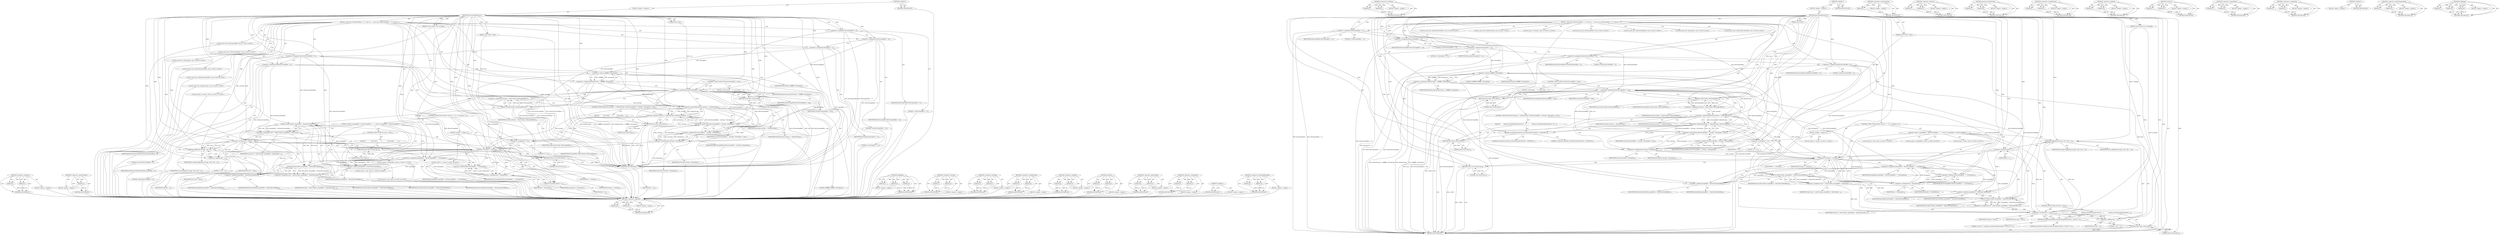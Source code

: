 digraph "addRange" {
vulnerable_165 [label=<(METHOD,&lt;operator&gt;.logicalOr)>];
vulnerable_166 [label=<(PARAM,p1)>];
vulnerable_167 [label=<(PARAM,p2)>];
vulnerable_168 [label=<(BLOCK,&lt;empty&gt;,&lt;empty&gt;)>];
vulnerable_169 [label=<(METHOD_RETURN,ANY)>];
vulnerable_190 [label=<(METHOD,&lt;operator&gt;.postIncrement)>];
vulnerable_191 [label=<(PARAM,p1)>];
vulnerable_192 [label=<(BLOCK,&lt;empty&gt;,&lt;empty&gt;)>];
vulnerable_193 [label=<(METHOD_RETURN,ANY)>];
vulnerable_6 [label=<(METHOD,&lt;global&gt;)<SUB>1</SUB>>];
vulnerable_7 [label=<(BLOCK,&lt;empty&gt;,&lt;empty&gt;)<SUB>1</SUB>>];
vulnerable_8 [label=<(METHOD,getCoverageFormat12)<SUB>1</SUB>>];
vulnerable_9 [label=<(PARAM,vector&lt;uint32_t&gt;&amp; coverage)<SUB>1</SUB>>];
vulnerable_10 [label=<(PARAM,const uint8_t* data)<SUB>1</SUB>>];
vulnerable_11 [label=<(PARAM,size_t size)<SUB>1</SUB>>];
vulnerable_12 [label=<(BLOCK,{
 const size_t kNGroupsOffset = 12;
 const siz...,{
 const size_t kNGroupsOffset = 12;
 const siz...)<SUB>1</SUB>>];
vulnerable_13 [label="<(LOCAL,const size_t kNGroupsOffset: size_t)<SUB>2</SUB>>"];
vulnerable_14 [label=<(&lt;operator&gt;.assignment,kNGroupsOffset = 12)<SUB>2</SUB>>];
vulnerable_15 [label=<(IDENTIFIER,kNGroupsOffset,kNGroupsOffset = 12)<SUB>2</SUB>>];
vulnerable_16 [label=<(LITERAL,12,kNGroupsOffset = 12)<SUB>2</SUB>>];
vulnerable_17 [label="<(LOCAL,const size_t kFirstGroupOffset: size_t)<SUB>3</SUB>>"];
vulnerable_18 [label=<(&lt;operator&gt;.assignment,kFirstGroupOffset = 16)<SUB>3</SUB>>];
vulnerable_19 [label=<(IDENTIFIER,kFirstGroupOffset,kFirstGroupOffset = 16)<SUB>3</SUB>>];
vulnerable_20 [label=<(LITERAL,16,kFirstGroupOffset = 16)<SUB>3</SUB>>];
vulnerable_21 [label="<(LOCAL,const size_t kGroupSize: size_t)<SUB>4</SUB>>"];
vulnerable_22 [label=<(&lt;operator&gt;.assignment,kGroupSize = 12)<SUB>4</SUB>>];
vulnerable_23 [label=<(IDENTIFIER,kGroupSize,kGroupSize = 12)<SUB>4</SUB>>];
vulnerable_24 [label=<(LITERAL,12,kGroupSize = 12)<SUB>4</SUB>>];
vulnerable_25 [label="<(LOCAL,const size_t kStartCharCodeOffset: size_t)<SUB>5</SUB>>"];
vulnerable_26 [label=<(&lt;operator&gt;.assignment,kStartCharCodeOffset = 0)<SUB>5</SUB>>];
vulnerable_27 [label=<(IDENTIFIER,kStartCharCodeOffset,kStartCharCodeOffset = 0)<SUB>5</SUB>>];
vulnerable_28 [label=<(LITERAL,0,kStartCharCodeOffset = 0)<SUB>5</SUB>>];
vulnerable_29 [label="<(LOCAL,const size_t kEndCharCodeOffset: size_t)<SUB>6</SUB>>"];
vulnerable_30 [label=<(&lt;operator&gt;.assignment,kEndCharCodeOffset = 4)<SUB>6</SUB>>];
vulnerable_31 [label=<(IDENTIFIER,kEndCharCodeOffset,kEndCharCodeOffset = 4)<SUB>6</SUB>>];
vulnerable_32 [label=<(LITERAL,4,kEndCharCodeOffset = 4)<SUB>6</SUB>>];
vulnerable_33 [label="<(LOCAL,const size_t kMaxNGroups: size_t)<SUB>7</SUB>>"];
vulnerable_34 [label=<(&lt;operator&gt;.assignment,kMaxNGroups = 0xfffffff0 / kGroupSize)<SUB>7</SUB>>];
vulnerable_35 [label=<(IDENTIFIER,kMaxNGroups,kMaxNGroups = 0xfffffff0 / kGroupSize)<SUB>7</SUB>>];
vulnerable_36 [label=<(&lt;operator&gt;.division,0xfffffff0 / kGroupSize)<SUB>7</SUB>>];
vulnerable_37 [label=<(LITERAL,0xfffffff0,0xfffffff0 / kGroupSize)<SUB>7</SUB>>];
vulnerable_38 [label=<(IDENTIFIER,kGroupSize,0xfffffff0 / kGroupSize)<SUB>7</SUB>>];
vulnerable_39 [label=<(CONTROL_STRUCTURE,IF,if (kFirstGroupOffset &gt; size))<SUB>8</SUB>>];
vulnerable_40 [label=<(&lt;operator&gt;.greaterThan,kFirstGroupOffset &gt; size)<SUB>8</SUB>>];
vulnerable_41 [label=<(IDENTIFIER,kFirstGroupOffset,kFirstGroupOffset &gt; size)<SUB>8</SUB>>];
vulnerable_42 [label=<(IDENTIFIER,size,kFirstGroupOffset &gt; size)<SUB>8</SUB>>];
vulnerable_43 [label=<(BLOCK,{
 return false;

     },{
 return false;

     })<SUB>8</SUB>>];
vulnerable_44 [label=<(RETURN,return false;,return false;)<SUB>9</SUB>>];
vulnerable_45 [label=<(LITERAL,false,return false;)<SUB>9</SUB>>];
vulnerable_46 [label="<(LOCAL,uint32_t nGroups: uint32_t)<SUB>12</SUB>>"];
vulnerable_47 [label=<(&lt;operator&gt;.assignment,nGroups = readU32(data, kNGroupsOffset))<SUB>12</SUB>>];
vulnerable_48 [label=<(IDENTIFIER,nGroups,nGroups = readU32(data, kNGroupsOffset))<SUB>12</SUB>>];
vulnerable_49 [label=<(readU32,readU32(data, kNGroupsOffset))<SUB>12</SUB>>];
vulnerable_50 [label=<(IDENTIFIER,data,readU32(data, kNGroupsOffset))<SUB>12</SUB>>];
vulnerable_51 [label=<(IDENTIFIER,kNGroupsOffset,readU32(data, kNGroupsOffset))<SUB>12</SUB>>];
vulnerable_52 [label=<(CONTROL_STRUCTURE,IF,if (nGroups &gt;= kMaxNGroups || kFirstGroupOffset + nGroups * kGroupSize &gt; size))<SUB>13</SUB>>];
vulnerable_53 [label=<(&lt;operator&gt;.logicalOr,nGroups &gt;= kMaxNGroups || kFirstGroupOffset + n...)<SUB>13</SUB>>];
vulnerable_54 [label=<(&lt;operator&gt;.greaterEqualsThan,nGroups &gt;= kMaxNGroups)<SUB>13</SUB>>];
vulnerable_55 [label=<(IDENTIFIER,nGroups,nGroups &gt;= kMaxNGroups)<SUB>13</SUB>>];
vulnerable_56 [label=<(IDENTIFIER,kMaxNGroups,nGroups &gt;= kMaxNGroups)<SUB>13</SUB>>];
vulnerable_57 [label=<(&lt;operator&gt;.greaterThan,kFirstGroupOffset + nGroups * kGroupSize &gt; size)<SUB>13</SUB>>];
vulnerable_58 [label=<(&lt;operator&gt;.addition,kFirstGroupOffset + nGroups * kGroupSize)<SUB>13</SUB>>];
vulnerable_59 [label=<(IDENTIFIER,kFirstGroupOffset,kFirstGroupOffset + nGroups * kGroupSize)<SUB>13</SUB>>];
vulnerable_60 [label=<(&lt;operator&gt;.multiplication,nGroups * kGroupSize)<SUB>13</SUB>>];
vulnerable_61 [label=<(IDENTIFIER,nGroups,nGroups * kGroupSize)<SUB>13</SUB>>];
vulnerable_62 [label=<(IDENTIFIER,kGroupSize,nGroups * kGroupSize)<SUB>13</SUB>>];
vulnerable_63 [label=<(IDENTIFIER,size,kFirstGroupOffset + nGroups * kGroupSize &gt; size)<SUB>13</SUB>>];
vulnerable_64 [label=<(BLOCK,{
         return false;
     },{
         return false;
     })<SUB>13</SUB>>];
vulnerable_65 [label=<(RETURN,return false;,return false;)<SUB>14</SUB>>];
vulnerable_66 [label=<(LITERAL,false,return false;)<SUB>14</SUB>>];
vulnerable_67 [label=<(CONTROL_STRUCTURE,FOR,for (uint32_t i = 0;i &lt; nGroups;i++))<SUB>16</SUB>>];
vulnerable_68 [label=<(BLOCK,&lt;empty&gt;,&lt;empty&gt;)<SUB>16</SUB>>];
vulnerable_69 [label="<(LOCAL,uint32_t i: uint32_t)<SUB>16</SUB>>"];
vulnerable_70 [label=<(&lt;operator&gt;.assignment,i = 0)<SUB>16</SUB>>];
vulnerable_71 [label=<(IDENTIFIER,i,i = 0)<SUB>16</SUB>>];
vulnerable_72 [label=<(LITERAL,0,i = 0)<SUB>16</SUB>>];
vulnerable_73 [label=<(&lt;operator&gt;.lessThan,i &lt; nGroups)<SUB>16</SUB>>];
vulnerable_74 [label=<(IDENTIFIER,i,i &lt; nGroups)<SUB>16</SUB>>];
vulnerable_75 [label=<(IDENTIFIER,nGroups,i &lt; nGroups)<SUB>16</SUB>>];
vulnerable_76 [label=<(&lt;operator&gt;.postIncrement,i++)<SUB>16</SUB>>];
vulnerable_77 [label=<(IDENTIFIER,i,i++)<SUB>16</SUB>>];
vulnerable_78 [label=<(BLOCK,{
 uint32_t groupOffset = kFirstGroupOffset + i...,{
 uint32_t groupOffset = kFirstGroupOffset + i...)<SUB>16</SUB>>];
vulnerable_79 [label="<(LOCAL,uint32_t groupOffset: uint32_t)<SUB>17</SUB>>"];
vulnerable_80 [label=<(&lt;operator&gt;.assignment,groupOffset = kFirstGroupOffset + i * kGroupSize)<SUB>17</SUB>>];
vulnerable_81 [label=<(IDENTIFIER,groupOffset,groupOffset = kFirstGroupOffset + i * kGroupSize)<SUB>17</SUB>>];
vulnerable_82 [label=<(&lt;operator&gt;.addition,kFirstGroupOffset + i * kGroupSize)<SUB>17</SUB>>];
vulnerable_83 [label=<(IDENTIFIER,kFirstGroupOffset,kFirstGroupOffset + i * kGroupSize)<SUB>17</SUB>>];
vulnerable_84 [label=<(&lt;operator&gt;.multiplication,i * kGroupSize)<SUB>17</SUB>>];
vulnerable_85 [label=<(IDENTIFIER,i,i * kGroupSize)<SUB>17</SUB>>];
vulnerable_86 [label=<(IDENTIFIER,kGroupSize,i * kGroupSize)<SUB>17</SUB>>];
vulnerable_87 [label="<(LOCAL,uint32_t start: uint32_t)<SUB>18</SUB>>"];
vulnerable_88 [label=<(&lt;operator&gt;.assignment,start = readU32(data, groupOffset + kStartCharC...)<SUB>18</SUB>>];
vulnerable_89 [label=<(IDENTIFIER,start,start = readU32(data, groupOffset + kStartCharC...)<SUB>18</SUB>>];
vulnerable_90 [label=<(readU32,readU32(data, groupOffset + kStartCharCodeOffset))<SUB>18</SUB>>];
vulnerable_91 [label=<(IDENTIFIER,data,readU32(data, groupOffset + kStartCharCodeOffset))<SUB>18</SUB>>];
vulnerable_92 [label=<(&lt;operator&gt;.addition,groupOffset + kStartCharCodeOffset)<SUB>18</SUB>>];
vulnerable_93 [label=<(IDENTIFIER,groupOffset,groupOffset + kStartCharCodeOffset)<SUB>18</SUB>>];
vulnerable_94 [label=<(IDENTIFIER,kStartCharCodeOffset,groupOffset + kStartCharCodeOffset)<SUB>18</SUB>>];
vulnerable_95 [label="<(LOCAL,uint32_t end: uint32_t)<SUB>20</SUB>>"];
vulnerable_96 [label=<(&lt;operator&gt;.assignment,end = readU32(data, groupOffset + kEndCharCodeO...)<SUB>20</SUB>>];
vulnerable_97 [label=<(IDENTIFIER,end,end = readU32(data, groupOffset + kEndCharCodeO...)<SUB>20</SUB>>];
vulnerable_98 [label=<(readU32,readU32(data, groupOffset + kEndCharCodeOffset))<SUB>20</SUB>>];
vulnerable_99 [label=<(IDENTIFIER,data,readU32(data, groupOffset + kEndCharCodeOffset))<SUB>20</SUB>>];
vulnerable_100 [label=<(&lt;operator&gt;.addition,groupOffset + kEndCharCodeOffset)<SUB>20</SUB>>];
vulnerable_101 [label=<(IDENTIFIER,groupOffset,groupOffset + kEndCharCodeOffset)<SUB>20</SUB>>];
vulnerable_102 [label=<(IDENTIFIER,kEndCharCodeOffset,groupOffset + kEndCharCodeOffset)<SUB>20</SUB>>];
vulnerable_103 [label=<(CONTROL_STRUCTURE,IF,if (end &lt; start))<SUB>21</SUB>>];
vulnerable_104 [label=<(&lt;operator&gt;.lessThan,end &lt; start)<SUB>21</SUB>>];
vulnerable_105 [label=<(IDENTIFIER,end,end &lt; start)<SUB>21</SUB>>];
vulnerable_106 [label=<(IDENTIFIER,start,end &lt; start)<SUB>21</SUB>>];
vulnerable_107 [label=<(BLOCK,{
             return false;
         },{
             return false;
         })<SUB>21</SUB>>];
vulnerable_108 [label=<(RETURN,return false;,return false;)<SUB>22</SUB>>];
vulnerable_109 [label=<(LITERAL,false,return false;)<SUB>22</SUB>>];
vulnerable_110 [label=<(addRange,addRange(coverage, start, end + 1))<SUB>24</SUB>>];
vulnerable_111 [label=<(IDENTIFIER,coverage,addRange(coverage, start, end + 1))<SUB>24</SUB>>];
vulnerable_112 [label=<(IDENTIFIER,start,addRange(coverage, start, end + 1))<SUB>24</SUB>>];
vulnerable_113 [label=<(&lt;operator&gt;.addition,end + 1)<SUB>24</SUB>>];
vulnerable_114 [label=<(IDENTIFIER,end,end + 1)<SUB>24</SUB>>];
vulnerable_115 [label=<(LITERAL,1,end + 1)<SUB>24</SUB>>];
vulnerable_116 [label=<(RETURN,return true;,return true;)<SUB>26</SUB>>];
vulnerable_117 [label=<(LITERAL,true,return true;)<SUB>26</SUB>>];
vulnerable_118 [label=<(METHOD_RETURN,bool)<SUB>1</SUB>>];
vulnerable_120 [label=<(METHOD_RETURN,ANY)<SUB>1</SUB>>];
vulnerable_194 [label=<(METHOD,addRange)>];
vulnerable_195 [label=<(PARAM,p1)>];
vulnerable_196 [label=<(PARAM,p2)>];
vulnerable_197 [label=<(PARAM,p3)>];
vulnerable_198 [label=<(BLOCK,&lt;empty&gt;,&lt;empty&gt;)>];
vulnerable_199 [label=<(METHOD_RETURN,ANY)>];
vulnerable_150 [label=<(METHOD,&lt;operator&gt;.division)>];
vulnerable_151 [label=<(PARAM,p1)>];
vulnerable_152 [label=<(PARAM,p2)>];
vulnerable_153 [label=<(BLOCK,&lt;empty&gt;,&lt;empty&gt;)>];
vulnerable_154 [label=<(METHOD_RETURN,ANY)>];
vulnerable_185 [label=<(METHOD,&lt;operator&gt;.lessThan)>];
vulnerable_186 [label=<(PARAM,p1)>];
vulnerable_187 [label=<(PARAM,p2)>];
vulnerable_188 [label=<(BLOCK,&lt;empty&gt;,&lt;empty&gt;)>];
vulnerable_189 [label=<(METHOD_RETURN,ANY)>];
vulnerable_180 [label=<(METHOD,&lt;operator&gt;.multiplication)>];
vulnerable_181 [label=<(PARAM,p1)>];
vulnerable_182 [label=<(PARAM,p2)>];
vulnerable_183 [label=<(BLOCK,&lt;empty&gt;,&lt;empty&gt;)>];
vulnerable_184 [label=<(METHOD_RETURN,ANY)>];
vulnerable_175 [label=<(METHOD,&lt;operator&gt;.addition)>];
vulnerable_176 [label=<(PARAM,p1)>];
vulnerable_177 [label=<(PARAM,p2)>];
vulnerable_178 [label=<(BLOCK,&lt;empty&gt;,&lt;empty&gt;)>];
vulnerable_179 [label=<(METHOD_RETURN,ANY)>];
vulnerable_160 [label=<(METHOD,readU32)>];
vulnerable_161 [label=<(PARAM,p1)>];
vulnerable_162 [label=<(PARAM,p2)>];
vulnerable_163 [label=<(BLOCK,&lt;empty&gt;,&lt;empty&gt;)>];
vulnerable_164 [label=<(METHOD_RETURN,ANY)>];
vulnerable_155 [label=<(METHOD,&lt;operator&gt;.greaterThan)>];
vulnerable_156 [label=<(PARAM,p1)>];
vulnerable_157 [label=<(PARAM,p2)>];
vulnerable_158 [label=<(BLOCK,&lt;empty&gt;,&lt;empty&gt;)>];
vulnerable_159 [label=<(METHOD_RETURN,ANY)>];
vulnerable_145 [label=<(METHOD,&lt;operator&gt;.assignment)>];
vulnerable_146 [label=<(PARAM,p1)>];
vulnerable_147 [label=<(PARAM,p2)>];
vulnerable_148 [label=<(BLOCK,&lt;empty&gt;,&lt;empty&gt;)>];
vulnerable_149 [label=<(METHOD_RETURN,ANY)>];
vulnerable_139 [label=<(METHOD,&lt;global&gt;)<SUB>1</SUB>>];
vulnerable_140 [label=<(BLOCK,&lt;empty&gt;,&lt;empty&gt;)>];
vulnerable_141 [label=<(METHOD_RETURN,ANY)>];
vulnerable_170 [label=<(METHOD,&lt;operator&gt;.greaterEqualsThan)>];
vulnerable_171 [label=<(PARAM,p1)>];
vulnerable_172 [label=<(PARAM,p2)>];
vulnerable_173 [label=<(BLOCK,&lt;empty&gt;,&lt;empty&gt;)>];
vulnerable_174 [label=<(METHOD_RETURN,ANY)>];
fixed_173 [label=<(METHOD,&lt;operator&gt;.logicalOr)>];
fixed_174 [label=<(PARAM,p1)>];
fixed_175 [label=<(PARAM,p2)>];
fixed_176 [label=<(BLOCK,&lt;empty&gt;,&lt;empty&gt;)>];
fixed_177 [label=<(METHOD_RETURN,ANY)>];
fixed_198 [label=<(METHOD,&lt;operator&gt;.lessThan)>];
fixed_199 [label=<(PARAM,p1)>];
fixed_200 [label=<(PARAM,p2)>];
fixed_201 [label=<(BLOCK,&lt;empty&gt;,&lt;empty&gt;)>];
fixed_202 [label=<(METHOD_RETURN,ANY)>];
fixed_6 [label=<(METHOD,&lt;global&gt;)<SUB>1</SUB>>];
fixed_7 [label=<(BLOCK,&lt;empty&gt;,&lt;empty&gt;)<SUB>1</SUB>>];
fixed_8 [label=<(METHOD,getCoverageFormat12)<SUB>1</SUB>>];
fixed_9 [label=<(PARAM,vector&lt;uint32_t&gt;&amp; coverage)<SUB>1</SUB>>];
fixed_10 [label=<(PARAM,const uint8_t* data)<SUB>1</SUB>>];
fixed_11 [label=<(PARAM,size_t size)<SUB>1</SUB>>];
fixed_12 [label=<(BLOCK,{
 const size_t kNGroupsOffset = 12;
 const siz...,{
 const size_t kNGroupsOffset = 12;
 const siz...)<SUB>1</SUB>>];
fixed_13 [label="<(LOCAL,const size_t kNGroupsOffset: size_t)<SUB>2</SUB>>"];
fixed_14 [label=<(&lt;operator&gt;.assignment,kNGroupsOffset = 12)<SUB>2</SUB>>];
fixed_15 [label=<(IDENTIFIER,kNGroupsOffset,kNGroupsOffset = 12)<SUB>2</SUB>>];
fixed_16 [label=<(LITERAL,12,kNGroupsOffset = 12)<SUB>2</SUB>>];
fixed_17 [label="<(LOCAL,const size_t kFirstGroupOffset: size_t)<SUB>3</SUB>>"];
fixed_18 [label=<(&lt;operator&gt;.assignment,kFirstGroupOffset = 16)<SUB>3</SUB>>];
fixed_19 [label=<(IDENTIFIER,kFirstGroupOffset,kFirstGroupOffset = 16)<SUB>3</SUB>>];
fixed_20 [label=<(LITERAL,16,kFirstGroupOffset = 16)<SUB>3</SUB>>];
fixed_21 [label="<(LOCAL,const size_t kGroupSize: size_t)<SUB>4</SUB>>"];
fixed_22 [label=<(&lt;operator&gt;.assignment,kGroupSize = 12)<SUB>4</SUB>>];
fixed_23 [label=<(IDENTIFIER,kGroupSize,kGroupSize = 12)<SUB>4</SUB>>];
fixed_24 [label=<(LITERAL,12,kGroupSize = 12)<SUB>4</SUB>>];
fixed_25 [label="<(LOCAL,const size_t kStartCharCodeOffset: size_t)<SUB>5</SUB>>"];
fixed_26 [label=<(&lt;operator&gt;.assignment,kStartCharCodeOffset = 0)<SUB>5</SUB>>];
fixed_27 [label=<(IDENTIFIER,kStartCharCodeOffset,kStartCharCodeOffset = 0)<SUB>5</SUB>>];
fixed_28 [label=<(LITERAL,0,kStartCharCodeOffset = 0)<SUB>5</SUB>>];
fixed_29 [label="<(LOCAL,const size_t kEndCharCodeOffset: size_t)<SUB>6</SUB>>"];
fixed_30 [label=<(&lt;operator&gt;.assignment,kEndCharCodeOffset = 4)<SUB>6</SUB>>];
fixed_31 [label=<(IDENTIFIER,kEndCharCodeOffset,kEndCharCodeOffset = 4)<SUB>6</SUB>>];
fixed_32 [label=<(LITERAL,4,kEndCharCodeOffset = 4)<SUB>6</SUB>>];
fixed_33 [label="<(LOCAL,const size_t kMaxNGroups: size_t)<SUB>7</SUB>>"];
fixed_34 [label=<(&lt;operator&gt;.assignment,kMaxNGroups = 0xfffffff0 / kGroupSize)<SUB>7</SUB>>];
fixed_35 [label=<(IDENTIFIER,kMaxNGroups,kMaxNGroups = 0xfffffff0 / kGroupSize)<SUB>7</SUB>>];
fixed_36 [label=<(&lt;operator&gt;.division,0xfffffff0 / kGroupSize)<SUB>7</SUB>>];
fixed_37 [label=<(LITERAL,0xfffffff0,0xfffffff0 / kGroupSize)<SUB>7</SUB>>];
fixed_38 [label=<(IDENTIFIER,kGroupSize,0xfffffff0 / kGroupSize)<SUB>7</SUB>>];
fixed_39 [label=<(CONTROL_STRUCTURE,IF,if (kFirstGroupOffset &gt; size))<SUB>8</SUB>>];
fixed_40 [label=<(&lt;operator&gt;.greaterThan,kFirstGroupOffset &gt; size)<SUB>8</SUB>>];
fixed_41 [label=<(IDENTIFIER,kFirstGroupOffset,kFirstGroupOffset &gt; size)<SUB>8</SUB>>];
fixed_42 [label=<(IDENTIFIER,size,kFirstGroupOffset &gt; size)<SUB>8</SUB>>];
fixed_43 [label=<(BLOCK,{
 return false;

     },{
 return false;

     })<SUB>8</SUB>>];
fixed_44 [label=<(RETURN,return false;,return false;)<SUB>9</SUB>>];
fixed_45 [label=<(LITERAL,false,return false;)<SUB>9</SUB>>];
fixed_46 [label="<(LOCAL,uint32_t nGroups: uint32_t)<SUB>12</SUB>>"];
fixed_47 [label=<(&lt;operator&gt;.assignment,nGroups = readU32(data, kNGroupsOffset))<SUB>12</SUB>>];
fixed_48 [label=<(IDENTIFIER,nGroups,nGroups = readU32(data, kNGroupsOffset))<SUB>12</SUB>>];
fixed_49 [label=<(readU32,readU32(data, kNGroupsOffset))<SUB>12</SUB>>];
fixed_50 [label=<(IDENTIFIER,data,readU32(data, kNGroupsOffset))<SUB>12</SUB>>];
fixed_51 [label=<(IDENTIFIER,kNGroupsOffset,readU32(data, kNGroupsOffset))<SUB>12</SUB>>];
fixed_52 [label=<(CONTROL_STRUCTURE,IF,if (nGroups &gt;= kMaxNGroups || kFirstGroupOffset + nGroups * kGroupSize &gt; size))<SUB>13</SUB>>];
fixed_53 [label=<(&lt;operator&gt;.logicalOr,nGroups &gt;= kMaxNGroups || kFirstGroupOffset + n...)<SUB>13</SUB>>];
fixed_54 [label=<(&lt;operator&gt;.greaterEqualsThan,nGroups &gt;= kMaxNGroups)<SUB>13</SUB>>];
fixed_55 [label=<(IDENTIFIER,nGroups,nGroups &gt;= kMaxNGroups)<SUB>13</SUB>>];
fixed_56 [label=<(IDENTIFIER,kMaxNGroups,nGroups &gt;= kMaxNGroups)<SUB>13</SUB>>];
fixed_57 [label=<(&lt;operator&gt;.greaterThan,kFirstGroupOffset + nGroups * kGroupSize &gt; size)<SUB>13</SUB>>];
fixed_58 [label=<(&lt;operator&gt;.addition,kFirstGroupOffset + nGroups * kGroupSize)<SUB>13</SUB>>];
fixed_59 [label=<(IDENTIFIER,kFirstGroupOffset,kFirstGroupOffset + nGroups * kGroupSize)<SUB>13</SUB>>];
fixed_60 [label=<(&lt;operator&gt;.multiplication,nGroups * kGroupSize)<SUB>13</SUB>>];
fixed_61 [label=<(IDENTIFIER,nGroups,nGroups * kGroupSize)<SUB>13</SUB>>];
fixed_62 [label=<(IDENTIFIER,kGroupSize,nGroups * kGroupSize)<SUB>13</SUB>>];
fixed_63 [label=<(IDENTIFIER,size,kFirstGroupOffset + nGroups * kGroupSize &gt; size)<SUB>13</SUB>>];
fixed_64 [label=<(BLOCK,{
        android_errorWriteLog(0x534e4554, &quot;25...,{
        android_errorWriteLog(0x534e4554, &quot;25...)<SUB>13</SUB>>];
fixed_65 [label=<(android_errorWriteLog,android_errorWriteLog(0x534e4554, &quot;25645298&quot;))<SUB>14</SUB>>];
fixed_66 [label=<(LITERAL,0x534e4554,android_errorWriteLog(0x534e4554, &quot;25645298&quot;))<SUB>14</SUB>>];
fixed_67 [label=<(LITERAL,&quot;25645298&quot;,android_errorWriteLog(0x534e4554, &quot;25645298&quot;))<SUB>14</SUB>>];
fixed_68 [label=<(RETURN,return false;,return false;)<SUB>15</SUB>>];
fixed_69 [label=<(LITERAL,false,return false;)<SUB>15</SUB>>];
fixed_70 [label=<(CONTROL_STRUCTURE,FOR,for (uint32_t i = 0;i &lt; nGroups;i++))<SUB>17</SUB>>];
fixed_71 [label=<(BLOCK,&lt;empty&gt;,&lt;empty&gt;)<SUB>17</SUB>>];
fixed_72 [label="<(LOCAL,uint32_t i: uint32_t)<SUB>17</SUB>>"];
fixed_73 [label=<(&lt;operator&gt;.assignment,i = 0)<SUB>17</SUB>>];
fixed_74 [label=<(IDENTIFIER,i,i = 0)<SUB>17</SUB>>];
fixed_75 [label=<(LITERAL,0,i = 0)<SUB>17</SUB>>];
fixed_76 [label=<(&lt;operator&gt;.lessThan,i &lt; nGroups)<SUB>17</SUB>>];
fixed_77 [label=<(IDENTIFIER,i,i &lt; nGroups)<SUB>17</SUB>>];
fixed_78 [label=<(IDENTIFIER,nGroups,i &lt; nGroups)<SUB>17</SUB>>];
fixed_79 [label=<(&lt;operator&gt;.postIncrement,i++)<SUB>17</SUB>>];
fixed_80 [label=<(IDENTIFIER,i,i++)<SUB>17</SUB>>];
fixed_81 [label=<(BLOCK,{
 uint32_t groupOffset = kFirstGroupOffset + i...,{
 uint32_t groupOffset = kFirstGroupOffset + i...)<SUB>17</SUB>>];
fixed_82 [label="<(LOCAL,uint32_t groupOffset: uint32_t)<SUB>18</SUB>>"];
fixed_83 [label=<(&lt;operator&gt;.assignment,groupOffset = kFirstGroupOffset + i * kGroupSize)<SUB>18</SUB>>];
fixed_84 [label=<(IDENTIFIER,groupOffset,groupOffset = kFirstGroupOffset + i * kGroupSize)<SUB>18</SUB>>];
fixed_85 [label=<(&lt;operator&gt;.addition,kFirstGroupOffset + i * kGroupSize)<SUB>18</SUB>>];
fixed_86 [label=<(IDENTIFIER,kFirstGroupOffset,kFirstGroupOffset + i * kGroupSize)<SUB>18</SUB>>];
fixed_87 [label=<(&lt;operator&gt;.multiplication,i * kGroupSize)<SUB>18</SUB>>];
fixed_88 [label=<(IDENTIFIER,i,i * kGroupSize)<SUB>18</SUB>>];
fixed_89 [label=<(IDENTIFIER,kGroupSize,i * kGroupSize)<SUB>18</SUB>>];
fixed_90 [label="<(LOCAL,uint32_t start: uint32_t)<SUB>19</SUB>>"];
fixed_91 [label=<(&lt;operator&gt;.assignment,start = readU32(data, groupOffset + kStartCharC...)<SUB>19</SUB>>];
fixed_92 [label=<(IDENTIFIER,start,start = readU32(data, groupOffset + kStartCharC...)<SUB>19</SUB>>];
fixed_93 [label=<(readU32,readU32(data, groupOffset + kStartCharCodeOffset))<SUB>19</SUB>>];
fixed_94 [label=<(IDENTIFIER,data,readU32(data, groupOffset + kStartCharCodeOffset))<SUB>19</SUB>>];
fixed_95 [label=<(&lt;operator&gt;.addition,groupOffset + kStartCharCodeOffset)<SUB>19</SUB>>];
fixed_96 [label=<(IDENTIFIER,groupOffset,groupOffset + kStartCharCodeOffset)<SUB>19</SUB>>];
fixed_97 [label=<(IDENTIFIER,kStartCharCodeOffset,groupOffset + kStartCharCodeOffset)<SUB>19</SUB>>];
fixed_98 [label="<(LOCAL,uint32_t end: uint32_t)<SUB>21</SUB>>"];
fixed_99 [label=<(&lt;operator&gt;.assignment,end = readU32(data, groupOffset + kEndCharCodeO...)<SUB>21</SUB>>];
fixed_100 [label=<(IDENTIFIER,end,end = readU32(data, groupOffset + kEndCharCodeO...)<SUB>21</SUB>>];
fixed_101 [label=<(readU32,readU32(data, groupOffset + kEndCharCodeOffset))<SUB>21</SUB>>];
fixed_102 [label=<(IDENTIFIER,data,readU32(data, groupOffset + kEndCharCodeOffset))<SUB>21</SUB>>];
fixed_103 [label=<(&lt;operator&gt;.addition,groupOffset + kEndCharCodeOffset)<SUB>21</SUB>>];
fixed_104 [label=<(IDENTIFIER,groupOffset,groupOffset + kEndCharCodeOffset)<SUB>21</SUB>>];
fixed_105 [label=<(IDENTIFIER,kEndCharCodeOffset,groupOffset + kEndCharCodeOffset)<SUB>21</SUB>>];
fixed_106 [label=<(CONTROL_STRUCTURE,IF,if (end &lt; start))<SUB>22</SUB>>];
fixed_107 [label=<(&lt;operator&gt;.lessThan,end &lt; start)<SUB>22</SUB>>];
fixed_108 [label=<(IDENTIFIER,end,end &lt; start)<SUB>22</SUB>>];
fixed_109 [label=<(IDENTIFIER,start,end &lt; start)<SUB>22</SUB>>];
fixed_110 [label=<(BLOCK,{
            android_errorWriteLog(0x534e4554,...,{
            android_errorWriteLog(0x534e4554,...)<SUB>22</SUB>>];
fixed_111 [label=<(android_errorWriteLog,android_errorWriteLog(0x534e4554, &quot;26413177&quot;))<SUB>23</SUB>>];
fixed_112 [label=<(LITERAL,0x534e4554,android_errorWriteLog(0x534e4554, &quot;26413177&quot;))<SUB>23</SUB>>];
fixed_113 [label=<(LITERAL,&quot;26413177&quot;,android_errorWriteLog(0x534e4554, &quot;26413177&quot;))<SUB>23</SUB>>];
fixed_114 [label=<(RETURN,return false;,return false;)<SUB>24</SUB>>];
fixed_115 [label=<(LITERAL,false,return false;)<SUB>24</SUB>>];
fixed_116 [label=<(addRange,addRange(coverage, start, end + 1))<SUB>26</SUB>>];
fixed_117 [label=<(IDENTIFIER,coverage,addRange(coverage, start, end + 1))<SUB>26</SUB>>];
fixed_118 [label=<(IDENTIFIER,start,addRange(coverage, start, end + 1))<SUB>26</SUB>>];
fixed_119 [label=<(&lt;operator&gt;.addition,end + 1)<SUB>26</SUB>>];
fixed_120 [label=<(IDENTIFIER,end,end + 1)<SUB>26</SUB>>];
fixed_121 [label=<(LITERAL,1,end + 1)<SUB>26</SUB>>];
fixed_122 [label=<(RETURN,return true;,return true;)<SUB>28</SUB>>];
fixed_123 [label=<(LITERAL,true,return true;)<SUB>28</SUB>>];
fixed_124 [label=<(METHOD_RETURN,bool)<SUB>1</SUB>>];
fixed_126 [label=<(METHOD_RETURN,ANY)<SUB>1</SUB>>];
fixed_203 [label=<(METHOD,&lt;operator&gt;.postIncrement)>];
fixed_204 [label=<(PARAM,p1)>];
fixed_205 [label=<(BLOCK,&lt;empty&gt;,&lt;empty&gt;)>];
fixed_206 [label=<(METHOD_RETURN,ANY)>];
fixed_158 [label=<(METHOD,&lt;operator&gt;.division)>];
fixed_159 [label=<(PARAM,p1)>];
fixed_160 [label=<(PARAM,p2)>];
fixed_161 [label=<(BLOCK,&lt;empty&gt;,&lt;empty&gt;)>];
fixed_162 [label=<(METHOD_RETURN,ANY)>];
fixed_193 [label=<(METHOD,android_errorWriteLog)>];
fixed_194 [label=<(PARAM,p1)>];
fixed_195 [label=<(PARAM,p2)>];
fixed_196 [label=<(BLOCK,&lt;empty&gt;,&lt;empty&gt;)>];
fixed_197 [label=<(METHOD_RETURN,ANY)>];
fixed_188 [label=<(METHOD,&lt;operator&gt;.multiplication)>];
fixed_189 [label=<(PARAM,p1)>];
fixed_190 [label=<(PARAM,p2)>];
fixed_191 [label=<(BLOCK,&lt;empty&gt;,&lt;empty&gt;)>];
fixed_192 [label=<(METHOD_RETURN,ANY)>];
fixed_183 [label=<(METHOD,&lt;operator&gt;.addition)>];
fixed_184 [label=<(PARAM,p1)>];
fixed_185 [label=<(PARAM,p2)>];
fixed_186 [label=<(BLOCK,&lt;empty&gt;,&lt;empty&gt;)>];
fixed_187 [label=<(METHOD_RETURN,ANY)>];
fixed_168 [label=<(METHOD,readU32)>];
fixed_169 [label=<(PARAM,p1)>];
fixed_170 [label=<(PARAM,p2)>];
fixed_171 [label=<(BLOCK,&lt;empty&gt;,&lt;empty&gt;)>];
fixed_172 [label=<(METHOD_RETURN,ANY)>];
fixed_163 [label=<(METHOD,&lt;operator&gt;.greaterThan)>];
fixed_164 [label=<(PARAM,p1)>];
fixed_165 [label=<(PARAM,p2)>];
fixed_166 [label=<(BLOCK,&lt;empty&gt;,&lt;empty&gt;)>];
fixed_167 [label=<(METHOD_RETURN,ANY)>];
fixed_153 [label=<(METHOD,&lt;operator&gt;.assignment)>];
fixed_154 [label=<(PARAM,p1)>];
fixed_155 [label=<(PARAM,p2)>];
fixed_156 [label=<(BLOCK,&lt;empty&gt;,&lt;empty&gt;)>];
fixed_157 [label=<(METHOD_RETURN,ANY)>];
fixed_147 [label=<(METHOD,&lt;global&gt;)<SUB>1</SUB>>];
fixed_148 [label=<(BLOCK,&lt;empty&gt;,&lt;empty&gt;)>];
fixed_149 [label=<(METHOD_RETURN,ANY)>];
fixed_178 [label=<(METHOD,&lt;operator&gt;.greaterEqualsThan)>];
fixed_179 [label=<(PARAM,p1)>];
fixed_180 [label=<(PARAM,p2)>];
fixed_181 [label=<(BLOCK,&lt;empty&gt;,&lt;empty&gt;)>];
fixed_182 [label=<(METHOD_RETURN,ANY)>];
fixed_207 [label=<(METHOD,addRange)>];
fixed_208 [label=<(PARAM,p1)>];
fixed_209 [label=<(PARAM,p2)>];
fixed_210 [label=<(PARAM,p3)>];
fixed_211 [label=<(BLOCK,&lt;empty&gt;,&lt;empty&gt;)>];
fixed_212 [label=<(METHOD_RETURN,ANY)>];
vulnerable_165 -> vulnerable_166  [key=0, label="AST: "];
vulnerable_165 -> vulnerable_166  [key=1, label="DDG: "];
vulnerable_165 -> vulnerable_168  [key=0, label="AST: "];
vulnerable_165 -> vulnerable_167  [key=0, label="AST: "];
vulnerable_165 -> vulnerable_167  [key=1, label="DDG: "];
vulnerable_165 -> vulnerable_169  [key=0, label="AST: "];
vulnerable_165 -> vulnerable_169  [key=1, label="CFG: "];
vulnerable_166 -> vulnerable_169  [key=0, label="DDG: p1"];
vulnerable_167 -> vulnerable_169  [key=0, label="DDG: p2"];
vulnerable_168 -> fixed_173  [key=0];
vulnerable_169 -> fixed_173  [key=0];
vulnerable_190 -> vulnerable_191  [key=0, label="AST: "];
vulnerable_190 -> vulnerable_191  [key=1, label="DDG: "];
vulnerable_190 -> vulnerable_192  [key=0, label="AST: "];
vulnerable_190 -> vulnerable_193  [key=0, label="AST: "];
vulnerable_190 -> vulnerable_193  [key=1, label="CFG: "];
vulnerable_191 -> vulnerable_193  [key=0, label="DDG: p1"];
vulnerable_192 -> fixed_173  [key=0];
vulnerable_193 -> fixed_173  [key=0];
vulnerable_6 -> vulnerable_7  [key=0, label="AST: "];
vulnerable_6 -> vulnerable_120  [key=0, label="AST: "];
vulnerable_6 -> vulnerable_120  [key=1, label="CFG: "];
vulnerable_7 -> vulnerable_8  [key=0, label="AST: "];
vulnerable_8 -> vulnerable_9  [key=0, label="AST: "];
vulnerable_8 -> vulnerable_9  [key=1, label="DDG: "];
vulnerable_8 -> vulnerable_10  [key=0, label="AST: "];
vulnerable_8 -> vulnerable_10  [key=1, label="DDG: "];
vulnerable_8 -> vulnerable_11  [key=0, label="AST: "];
vulnerable_8 -> vulnerable_11  [key=1, label="DDG: "];
vulnerable_8 -> vulnerable_12  [key=0, label="AST: "];
vulnerable_8 -> vulnerable_118  [key=0, label="AST: "];
vulnerable_8 -> vulnerable_14  [key=0, label="CFG: "];
vulnerable_8 -> vulnerable_14  [key=1, label="DDG: "];
vulnerable_8 -> vulnerable_18  [key=0, label="DDG: "];
vulnerable_8 -> vulnerable_22  [key=0, label="DDG: "];
vulnerable_8 -> vulnerable_26  [key=0, label="DDG: "];
vulnerable_8 -> vulnerable_30  [key=0, label="DDG: "];
vulnerable_8 -> vulnerable_116  [key=0, label="DDG: "];
vulnerable_8 -> vulnerable_117  [key=0, label="DDG: "];
vulnerable_8 -> vulnerable_36  [key=0, label="DDG: "];
vulnerable_8 -> vulnerable_40  [key=0, label="DDG: "];
vulnerable_8 -> vulnerable_44  [key=0, label="DDG: "];
vulnerable_8 -> vulnerable_49  [key=0, label="DDG: "];
vulnerable_8 -> vulnerable_65  [key=0, label="DDG: "];
vulnerable_8 -> vulnerable_70  [key=0, label="DDG: "];
vulnerable_8 -> vulnerable_73  [key=0, label="DDG: "];
vulnerable_8 -> vulnerable_76  [key=0, label="DDG: "];
vulnerable_8 -> vulnerable_80  [key=0, label="DDG: "];
vulnerable_8 -> vulnerable_45  [key=0, label="DDG: "];
vulnerable_8 -> vulnerable_54  [key=0, label="DDG: "];
vulnerable_8 -> vulnerable_57  [key=0, label="DDG: "];
vulnerable_8 -> vulnerable_66  [key=0, label="DDG: "];
vulnerable_8 -> vulnerable_110  [key=0, label="DDG: "];
vulnerable_8 -> vulnerable_58  [key=0, label="DDG: "];
vulnerable_8 -> vulnerable_82  [key=0, label="DDG: "];
vulnerable_8 -> vulnerable_90  [key=0, label="DDG: "];
vulnerable_8 -> vulnerable_98  [key=0, label="DDG: "];
vulnerable_8 -> vulnerable_104  [key=0, label="DDG: "];
vulnerable_8 -> vulnerable_108  [key=0, label="DDG: "];
vulnerable_8 -> vulnerable_113  [key=0, label="DDG: "];
vulnerable_8 -> vulnerable_60  [key=0, label="DDG: "];
vulnerable_8 -> vulnerable_84  [key=0, label="DDG: "];
vulnerable_8 -> vulnerable_92  [key=0, label="DDG: "];
vulnerable_8 -> vulnerable_100  [key=0, label="DDG: "];
vulnerable_8 -> vulnerable_109  [key=0, label="DDG: "];
vulnerable_9 -> vulnerable_118  [key=0, label="DDG: coverage"];
vulnerable_9 -> vulnerable_110  [key=0, label="DDG: coverage"];
vulnerable_10 -> vulnerable_118  [key=0, label="DDG: data"];
vulnerable_10 -> vulnerable_49  [key=0, label="DDG: data"];
vulnerable_11 -> vulnerable_40  [key=0, label="DDG: size"];
vulnerable_12 -> vulnerable_13  [key=0, label="AST: "];
vulnerable_12 -> vulnerable_14  [key=0, label="AST: "];
vulnerable_12 -> vulnerable_17  [key=0, label="AST: "];
vulnerable_12 -> vulnerable_18  [key=0, label="AST: "];
vulnerable_12 -> vulnerable_21  [key=0, label="AST: "];
vulnerable_12 -> vulnerable_22  [key=0, label="AST: "];
vulnerable_12 -> vulnerable_25  [key=0, label="AST: "];
vulnerable_12 -> vulnerable_26  [key=0, label="AST: "];
vulnerable_12 -> vulnerable_29  [key=0, label="AST: "];
vulnerable_12 -> vulnerable_30  [key=0, label="AST: "];
vulnerable_12 -> vulnerable_33  [key=0, label="AST: "];
vulnerable_12 -> vulnerable_34  [key=0, label="AST: "];
vulnerable_12 -> vulnerable_39  [key=0, label="AST: "];
vulnerable_12 -> vulnerable_46  [key=0, label="AST: "];
vulnerable_12 -> vulnerable_47  [key=0, label="AST: "];
vulnerable_12 -> vulnerable_52  [key=0, label="AST: "];
vulnerable_12 -> vulnerable_67  [key=0, label="AST: "];
vulnerable_12 -> vulnerable_116  [key=0, label="AST: "];
vulnerable_13 -> fixed_173  [key=0];
vulnerable_14 -> vulnerable_15  [key=0, label="AST: "];
vulnerable_14 -> vulnerable_16  [key=0, label="AST: "];
vulnerable_14 -> vulnerable_18  [key=0, label="CFG: "];
vulnerable_14 -> vulnerable_118  [key=0, label="DDG: kNGroupsOffset"];
vulnerable_14 -> vulnerable_118  [key=1, label="DDG: kNGroupsOffset = 12"];
vulnerable_14 -> vulnerable_49  [key=0, label="DDG: kNGroupsOffset"];
vulnerable_15 -> fixed_173  [key=0];
vulnerable_16 -> fixed_173  [key=0];
vulnerable_17 -> fixed_173  [key=0];
vulnerable_18 -> vulnerable_19  [key=0, label="AST: "];
vulnerable_18 -> vulnerable_20  [key=0, label="AST: "];
vulnerable_18 -> vulnerable_22  [key=0, label="CFG: "];
vulnerable_18 -> vulnerable_118  [key=0, label="DDG: kFirstGroupOffset = 16"];
vulnerable_18 -> vulnerable_40  [key=0, label="DDG: kFirstGroupOffset"];
vulnerable_19 -> fixed_173  [key=0];
vulnerable_20 -> fixed_173  [key=0];
vulnerable_21 -> fixed_173  [key=0];
vulnerable_22 -> vulnerable_23  [key=0, label="AST: "];
vulnerable_22 -> vulnerable_24  [key=0, label="AST: "];
vulnerable_22 -> vulnerable_26  [key=0, label="CFG: "];
vulnerable_22 -> vulnerable_118  [key=0, label="DDG: kGroupSize = 12"];
vulnerable_22 -> vulnerable_36  [key=0, label="DDG: kGroupSize"];
vulnerable_23 -> fixed_173  [key=0];
vulnerable_24 -> fixed_173  [key=0];
vulnerable_25 -> fixed_173  [key=0];
vulnerable_26 -> vulnerable_27  [key=0, label="AST: "];
vulnerable_26 -> vulnerable_28  [key=0, label="AST: "];
vulnerable_26 -> vulnerable_30  [key=0, label="CFG: "];
vulnerable_26 -> vulnerable_118  [key=0, label="DDG: kStartCharCodeOffset"];
vulnerable_26 -> vulnerable_118  [key=1, label="DDG: kStartCharCodeOffset = 0"];
vulnerable_26 -> vulnerable_90  [key=0, label="DDG: kStartCharCodeOffset"];
vulnerable_26 -> vulnerable_92  [key=0, label="DDG: kStartCharCodeOffset"];
vulnerable_27 -> fixed_173  [key=0];
vulnerable_28 -> fixed_173  [key=0];
vulnerable_29 -> fixed_173  [key=0];
vulnerable_30 -> vulnerable_31  [key=0, label="AST: "];
vulnerable_30 -> vulnerable_32  [key=0, label="AST: "];
vulnerable_30 -> vulnerable_36  [key=0, label="CFG: "];
vulnerable_30 -> vulnerable_118  [key=0, label="DDG: kEndCharCodeOffset"];
vulnerable_30 -> vulnerable_118  [key=1, label="DDG: kEndCharCodeOffset = 4"];
vulnerable_30 -> vulnerable_98  [key=0, label="DDG: kEndCharCodeOffset"];
vulnerable_30 -> vulnerable_100  [key=0, label="DDG: kEndCharCodeOffset"];
vulnerable_31 -> fixed_173  [key=0];
vulnerable_32 -> fixed_173  [key=0];
vulnerable_33 -> fixed_173  [key=0];
vulnerable_34 -> vulnerable_35  [key=0, label="AST: "];
vulnerable_34 -> vulnerable_36  [key=0, label="AST: "];
vulnerable_34 -> vulnerable_40  [key=0, label="CFG: "];
vulnerable_34 -> vulnerable_118  [key=0, label="DDG: kMaxNGroups"];
vulnerable_34 -> vulnerable_118  [key=1, label="DDG: 0xfffffff0 / kGroupSize"];
vulnerable_34 -> vulnerable_118  [key=2, label="DDG: kMaxNGroups = 0xfffffff0 / kGroupSize"];
vulnerable_34 -> vulnerable_54  [key=0, label="DDG: kMaxNGroups"];
vulnerable_35 -> fixed_173  [key=0];
vulnerable_36 -> vulnerable_37  [key=0, label="AST: "];
vulnerable_36 -> vulnerable_38  [key=0, label="AST: "];
vulnerable_36 -> vulnerable_34  [key=0, label="CFG: "];
vulnerable_36 -> vulnerable_34  [key=1, label="DDG: 0xfffffff0"];
vulnerable_36 -> vulnerable_34  [key=2, label="DDG: kGroupSize"];
vulnerable_36 -> vulnerable_118  [key=0, label="DDG: kGroupSize"];
vulnerable_36 -> vulnerable_60  [key=0, label="DDG: kGroupSize"];
vulnerable_36 -> vulnerable_84  [key=0, label="DDG: kGroupSize"];
vulnerable_37 -> fixed_173  [key=0];
vulnerable_38 -> fixed_173  [key=0];
vulnerable_39 -> vulnerable_40  [key=0, label="AST: "];
vulnerable_39 -> vulnerable_43  [key=0, label="AST: "];
vulnerable_40 -> vulnerable_41  [key=0, label="AST: "];
vulnerable_40 -> vulnerable_42  [key=0, label="AST: "];
vulnerable_40 -> vulnerable_44  [key=0, label="CFG: "];
vulnerable_40 -> vulnerable_44  [key=1, label="CDG: "];
vulnerable_40 -> vulnerable_49  [key=0, label="CFG: "];
vulnerable_40 -> vulnerable_49  [key=1, label="CDG: "];
vulnerable_40 -> vulnerable_118  [key=0, label="DDG: kFirstGroupOffset"];
vulnerable_40 -> vulnerable_118  [key=1, label="DDG: size"];
vulnerable_40 -> vulnerable_118  [key=2, label="DDG: kFirstGroupOffset &gt; size"];
vulnerable_40 -> vulnerable_80  [key=0, label="DDG: kFirstGroupOffset"];
vulnerable_40 -> vulnerable_57  [key=0, label="DDG: kFirstGroupOffset"];
vulnerable_40 -> vulnerable_57  [key=1, label="DDG: size"];
vulnerable_40 -> vulnerable_58  [key=0, label="DDG: kFirstGroupOffset"];
vulnerable_40 -> vulnerable_82  [key=0, label="DDG: kFirstGroupOffset"];
vulnerable_40 -> vulnerable_47  [key=0, label="CDG: "];
vulnerable_40 -> vulnerable_54  [key=0, label="CDG: "];
vulnerable_40 -> vulnerable_53  [key=0, label="CDG: "];
vulnerable_41 -> fixed_173  [key=0];
vulnerable_42 -> fixed_173  [key=0];
vulnerable_43 -> vulnerable_44  [key=0, label="AST: "];
vulnerable_44 -> vulnerable_45  [key=0, label="AST: "];
vulnerable_44 -> vulnerable_118  [key=0, label="CFG: "];
vulnerable_44 -> vulnerable_118  [key=1, label="DDG: &lt;RET&gt;"];
vulnerable_45 -> vulnerable_44  [key=0, label="DDG: false"];
vulnerable_46 -> fixed_173  [key=0];
vulnerable_47 -> vulnerable_48  [key=0, label="AST: "];
vulnerable_47 -> vulnerable_49  [key=0, label="AST: "];
vulnerable_47 -> vulnerable_54  [key=0, label="CFG: "];
vulnerable_47 -> vulnerable_54  [key=1, label="DDG: nGroups"];
vulnerable_48 -> fixed_173  [key=0];
vulnerable_49 -> vulnerable_50  [key=0, label="AST: "];
vulnerable_49 -> vulnerable_51  [key=0, label="AST: "];
vulnerable_49 -> vulnerable_47  [key=0, label="CFG: "];
vulnerable_49 -> vulnerable_47  [key=1, label="DDG: data"];
vulnerable_49 -> vulnerable_47  [key=2, label="DDG: kNGroupsOffset"];
vulnerable_49 -> vulnerable_90  [key=0, label="DDG: data"];
vulnerable_50 -> fixed_173  [key=0];
vulnerable_51 -> fixed_173  [key=0];
vulnerable_52 -> vulnerable_53  [key=0, label="AST: "];
vulnerable_52 -> vulnerable_64  [key=0, label="AST: "];
vulnerable_53 -> vulnerable_54  [key=0, label="AST: "];
vulnerable_53 -> vulnerable_57  [key=0, label="AST: "];
vulnerable_53 -> vulnerable_65  [key=0, label="CFG: "];
vulnerable_53 -> vulnerable_65  [key=1, label="CDG: "];
vulnerable_53 -> vulnerable_70  [key=0, label="CFG: "];
vulnerable_53 -> vulnerable_70  [key=1, label="CDG: "];
vulnerable_53 -> vulnerable_73  [key=0, label="CDG: "];
vulnerable_54 -> vulnerable_55  [key=0, label="AST: "];
vulnerable_54 -> vulnerable_56  [key=0, label="AST: "];
vulnerable_54 -> vulnerable_53  [key=0, label="CFG: "];
vulnerable_54 -> vulnerable_53  [key=1, label="DDG: nGroups"];
vulnerable_54 -> vulnerable_53  [key=2, label="DDG: kMaxNGroups"];
vulnerable_54 -> vulnerable_60  [key=0, label="CFG: "];
vulnerable_54 -> vulnerable_60  [key=1, label="DDG: nGroups"];
vulnerable_54 -> vulnerable_60  [key=2, label="CDG: "];
vulnerable_54 -> vulnerable_73  [key=0, label="DDG: nGroups"];
vulnerable_54 -> vulnerable_57  [key=0, label="CDG: "];
vulnerable_54 -> vulnerable_58  [key=0, label="CDG: "];
vulnerable_55 -> fixed_173  [key=0];
vulnerable_56 -> fixed_173  [key=0];
vulnerable_57 -> vulnerable_58  [key=0, label="AST: "];
vulnerable_57 -> vulnerable_63  [key=0, label="AST: "];
vulnerable_57 -> vulnerable_53  [key=0, label="CFG: "];
vulnerable_57 -> vulnerable_53  [key=1, label="DDG: kFirstGroupOffset + nGroups * kGroupSize"];
vulnerable_57 -> vulnerable_53  [key=2, label="DDG: size"];
vulnerable_58 -> vulnerable_59  [key=0, label="AST: "];
vulnerable_58 -> vulnerable_60  [key=0, label="AST: "];
vulnerable_58 -> vulnerable_57  [key=0, label="CFG: "];
vulnerable_59 -> fixed_173  [key=0];
vulnerable_60 -> vulnerable_61  [key=0, label="AST: "];
vulnerable_60 -> vulnerable_62  [key=0, label="AST: "];
vulnerable_60 -> vulnerable_58  [key=0, label="CFG: "];
vulnerable_60 -> vulnerable_58  [key=1, label="DDG: nGroups"];
vulnerable_60 -> vulnerable_58  [key=2, label="DDG: kGroupSize"];
vulnerable_60 -> vulnerable_73  [key=0, label="DDG: nGroups"];
vulnerable_60 -> vulnerable_57  [key=0, label="DDG: nGroups"];
vulnerable_60 -> vulnerable_57  [key=1, label="DDG: kGroupSize"];
vulnerable_60 -> vulnerable_84  [key=0, label="DDG: kGroupSize"];
vulnerable_61 -> fixed_173  [key=0];
vulnerable_62 -> fixed_173  [key=0];
vulnerable_63 -> fixed_173  [key=0];
vulnerable_64 -> vulnerable_65  [key=0, label="AST: "];
vulnerable_65 -> vulnerable_66  [key=0, label="AST: "];
vulnerable_65 -> vulnerable_118  [key=0, label="CFG: "];
vulnerable_65 -> vulnerable_118  [key=1, label="DDG: &lt;RET&gt;"];
vulnerable_66 -> vulnerable_65  [key=0, label="DDG: false"];
vulnerable_67 -> vulnerable_68  [key=0, label="AST: "];
vulnerable_67 -> vulnerable_73  [key=0, label="AST: "];
vulnerable_67 -> vulnerable_76  [key=0, label="AST: "];
vulnerable_67 -> vulnerable_78  [key=0, label="AST: "];
vulnerable_68 -> vulnerable_69  [key=0, label="AST: "];
vulnerable_68 -> vulnerable_70  [key=0, label="AST: "];
vulnerable_69 -> fixed_173  [key=0];
vulnerable_70 -> vulnerable_71  [key=0, label="AST: "];
vulnerable_70 -> vulnerable_72  [key=0, label="AST: "];
vulnerable_70 -> vulnerable_73  [key=0, label="CFG: "];
vulnerable_70 -> vulnerable_73  [key=1, label="DDG: i"];
vulnerable_71 -> fixed_173  [key=0];
vulnerable_72 -> fixed_173  [key=0];
vulnerable_73 -> vulnerable_74  [key=0, label="AST: "];
vulnerable_73 -> vulnerable_75  [key=0, label="AST: "];
vulnerable_73 -> vulnerable_84  [key=0, label="CFG: "];
vulnerable_73 -> vulnerable_84  [key=1, label="DDG: i"];
vulnerable_73 -> vulnerable_84  [key=2, label="CDG: "];
vulnerable_73 -> vulnerable_116  [key=0, label="CFG: "];
vulnerable_73 -> vulnerable_116  [key=1, label="CDG: "];
vulnerable_73 -> vulnerable_96  [key=0, label="CDG: "];
vulnerable_73 -> vulnerable_98  [key=0, label="CDG: "];
vulnerable_73 -> vulnerable_104  [key=0, label="CDG: "];
vulnerable_73 -> vulnerable_92  [key=0, label="CDG: "];
vulnerable_73 -> vulnerable_82  [key=0, label="CDG: "];
vulnerable_73 -> vulnerable_90  [key=0, label="CDG: "];
vulnerable_73 -> vulnerable_80  [key=0, label="CDG: "];
vulnerable_73 -> vulnerable_100  [key=0, label="CDG: "];
vulnerable_73 -> vulnerable_88  [key=0, label="CDG: "];
vulnerable_74 -> fixed_173  [key=0];
vulnerable_75 -> fixed_173  [key=0];
vulnerable_76 -> vulnerable_77  [key=0, label="AST: "];
vulnerable_76 -> vulnerable_73  [key=0, label="CFG: "];
vulnerable_76 -> vulnerable_73  [key=1, label="DDG: i"];
vulnerable_77 -> fixed_173  [key=0];
vulnerable_78 -> vulnerable_79  [key=0, label="AST: "];
vulnerable_78 -> vulnerable_80  [key=0, label="AST: "];
vulnerable_78 -> vulnerable_87  [key=0, label="AST: "];
vulnerable_78 -> vulnerable_88  [key=0, label="AST: "];
vulnerable_78 -> vulnerable_95  [key=0, label="AST: "];
vulnerable_78 -> vulnerable_96  [key=0, label="AST: "];
vulnerable_78 -> vulnerable_103  [key=0, label="AST: "];
vulnerable_78 -> vulnerable_110  [key=0, label="AST: "];
vulnerable_79 -> fixed_173  [key=0];
vulnerable_80 -> vulnerable_81  [key=0, label="AST: "];
vulnerable_80 -> vulnerable_82  [key=0, label="AST: "];
vulnerable_80 -> vulnerable_92  [key=0, label="CFG: "];
vulnerable_80 -> vulnerable_92  [key=1, label="DDG: groupOffset"];
vulnerable_80 -> vulnerable_90  [key=0, label="DDG: groupOffset"];
vulnerable_80 -> vulnerable_98  [key=0, label="DDG: groupOffset"];
vulnerable_80 -> vulnerable_100  [key=0, label="DDG: groupOffset"];
vulnerable_81 -> fixed_173  [key=0];
vulnerable_82 -> vulnerable_83  [key=0, label="AST: "];
vulnerable_82 -> vulnerable_84  [key=0, label="AST: "];
vulnerable_82 -> vulnerable_80  [key=0, label="CFG: "];
vulnerable_83 -> fixed_173  [key=0];
vulnerable_84 -> vulnerable_85  [key=0, label="AST: "];
vulnerable_84 -> vulnerable_86  [key=0, label="AST: "];
vulnerable_84 -> vulnerable_82  [key=0, label="CFG: "];
vulnerable_84 -> vulnerable_82  [key=1, label="DDG: i"];
vulnerable_84 -> vulnerable_82  [key=2, label="DDG: kGroupSize"];
vulnerable_84 -> vulnerable_76  [key=0, label="DDG: i"];
vulnerable_84 -> vulnerable_80  [key=0, label="DDG: i"];
vulnerable_84 -> vulnerable_80  [key=1, label="DDG: kGroupSize"];
vulnerable_85 -> fixed_173  [key=0];
vulnerable_86 -> fixed_173  [key=0];
vulnerable_87 -> fixed_173  [key=0];
vulnerable_88 -> vulnerable_89  [key=0, label="AST: "];
vulnerable_88 -> vulnerable_90  [key=0, label="AST: "];
vulnerable_88 -> vulnerable_100  [key=0, label="CFG: "];
vulnerable_88 -> vulnerable_104  [key=0, label="DDG: start"];
vulnerable_89 -> fixed_173  [key=0];
vulnerable_90 -> vulnerable_91  [key=0, label="AST: "];
vulnerable_90 -> vulnerable_92  [key=0, label="AST: "];
vulnerable_90 -> vulnerable_88  [key=0, label="CFG: "];
vulnerable_90 -> vulnerable_88  [key=1, label="DDG: data"];
vulnerable_90 -> vulnerable_88  [key=2, label="DDG: groupOffset + kStartCharCodeOffset"];
vulnerable_90 -> vulnerable_98  [key=0, label="DDG: data"];
vulnerable_91 -> fixed_173  [key=0];
vulnerable_92 -> vulnerable_93  [key=0, label="AST: "];
vulnerable_92 -> vulnerable_94  [key=0, label="AST: "];
vulnerable_92 -> vulnerable_90  [key=0, label="CFG: "];
vulnerable_93 -> fixed_173  [key=0];
vulnerable_94 -> fixed_173  [key=0];
vulnerable_95 -> fixed_173  [key=0];
vulnerable_96 -> vulnerable_97  [key=0, label="AST: "];
vulnerable_96 -> vulnerable_98  [key=0, label="AST: "];
vulnerable_96 -> vulnerable_104  [key=0, label="CFG: "];
vulnerable_96 -> vulnerable_104  [key=1, label="DDG: end"];
vulnerable_97 -> fixed_173  [key=0];
vulnerable_98 -> vulnerable_99  [key=0, label="AST: "];
vulnerable_98 -> vulnerable_100  [key=0, label="AST: "];
vulnerable_98 -> vulnerable_96  [key=0, label="CFG: "];
vulnerable_98 -> vulnerable_96  [key=1, label="DDG: data"];
vulnerable_98 -> vulnerable_96  [key=2, label="DDG: groupOffset + kEndCharCodeOffset"];
vulnerable_98 -> vulnerable_90  [key=0, label="DDG: data"];
vulnerable_99 -> fixed_173  [key=0];
vulnerable_100 -> vulnerable_101  [key=0, label="AST: "];
vulnerable_100 -> vulnerable_102  [key=0, label="AST: "];
vulnerable_100 -> vulnerable_98  [key=0, label="CFG: "];
vulnerable_101 -> fixed_173  [key=0];
vulnerable_102 -> fixed_173  [key=0];
vulnerable_103 -> vulnerable_104  [key=0, label="AST: "];
vulnerable_103 -> vulnerable_107  [key=0, label="AST: "];
vulnerable_104 -> vulnerable_105  [key=0, label="AST: "];
vulnerable_104 -> vulnerable_106  [key=0, label="AST: "];
vulnerable_104 -> vulnerable_108  [key=0, label="CFG: "];
vulnerable_104 -> vulnerable_108  [key=1, label="CDG: "];
vulnerable_104 -> vulnerable_113  [key=0, label="CFG: "];
vulnerable_104 -> vulnerable_113  [key=1, label="DDG: end"];
vulnerable_104 -> vulnerable_113  [key=2, label="CDG: "];
vulnerable_104 -> vulnerable_110  [key=0, label="DDG: start"];
vulnerable_104 -> vulnerable_110  [key=1, label="DDG: end"];
vulnerable_104 -> vulnerable_110  [key=2, label="CDG: "];
vulnerable_104 -> vulnerable_73  [key=0, label="CDG: "];
vulnerable_104 -> vulnerable_76  [key=0, label="CDG: "];
vulnerable_105 -> fixed_173  [key=0];
vulnerable_106 -> fixed_173  [key=0];
vulnerable_107 -> vulnerable_108  [key=0, label="AST: "];
vulnerable_108 -> vulnerable_109  [key=0, label="AST: "];
vulnerable_108 -> vulnerable_118  [key=0, label="CFG: "];
vulnerable_108 -> vulnerable_118  [key=1, label="DDG: &lt;RET&gt;"];
vulnerable_109 -> vulnerable_108  [key=0, label="DDG: false"];
vulnerable_110 -> vulnerable_111  [key=0, label="AST: "];
vulnerable_110 -> vulnerable_112  [key=0, label="AST: "];
vulnerable_110 -> vulnerable_113  [key=0, label="AST: "];
vulnerable_110 -> vulnerable_76  [key=0, label="CFG: "];
vulnerable_111 -> fixed_173  [key=0];
vulnerable_112 -> fixed_173  [key=0];
vulnerable_113 -> vulnerable_114  [key=0, label="AST: "];
vulnerable_113 -> vulnerable_115  [key=0, label="AST: "];
vulnerable_113 -> vulnerable_110  [key=0, label="CFG: "];
vulnerable_114 -> fixed_173  [key=0];
vulnerable_115 -> fixed_173  [key=0];
vulnerable_116 -> vulnerable_117  [key=0, label="AST: "];
vulnerable_116 -> vulnerable_118  [key=0, label="CFG: "];
vulnerable_116 -> vulnerable_118  [key=1, label="DDG: &lt;RET&gt;"];
vulnerable_117 -> vulnerable_116  [key=0, label="DDG: true"];
vulnerable_118 -> fixed_173  [key=0];
vulnerable_120 -> fixed_173  [key=0];
vulnerable_194 -> vulnerable_195  [key=0, label="AST: "];
vulnerable_194 -> vulnerable_195  [key=1, label="DDG: "];
vulnerable_194 -> vulnerable_198  [key=0, label="AST: "];
vulnerable_194 -> vulnerable_196  [key=0, label="AST: "];
vulnerable_194 -> vulnerable_196  [key=1, label="DDG: "];
vulnerable_194 -> vulnerable_199  [key=0, label="AST: "];
vulnerable_194 -> vulnerable_199  [key=1, label="CFG: "];
vulnerable_194 -> vulnerable_197  [key=0, label="AST: "];
vulnerable_194 -> vulnerable_197  [key=1, label="DDG: "];
vulnerable_195 -> vulnerable_199  [key=0, label="DDG: p1"];
vulnerable_196 -> vulnerable_199  [key=0, label="DDG: p2"];
vulnerable_197 -> vulnerable_199  [key=0, label="DDG: p3"];
vulnerable_198 -> fixed_173  [key=0];
vulnerable_199 -> fixed_173  [key=0];
vulnerable_150 -> vulnerable_151  [key=0, label="AST: "];
vulnerable_150 -> vulnerable_151  [key=1, label="DDG: "];
vulnerable_150 -> vulnerable_153  [key=0, label="AST: "];
vulnerable_150 -> vulnerable_152  [key=0, label="AST: "];
vulnerable_150 -> vulnerable_152  [key=1, label="DDG: "];
vulnerable_150 -> vulnerable_154  [key=0, label="AST: "];
vulnerable_150 -> vulnerable_154  [key=1, label="CFG: "];
vulnerable_151 -> vulnerable_154  [key=0, label="DDG: p1"];
vulnerable_152 -> vulnerable_154  [key=0, label="DDG: p2"];
vulnerable_153 -> fixed_173  [key=0];
vulnerable_154 -> fixed_173  [key=0];
vulnerable_185 -> vulnerable_186  [key=0, label="AST: "];
vulnerable_185 -> vulnerable_186  [key=1, label="DDG: "];
vulnerable_185 -> vulnerable_188  [key=0, label="AST: "];
vulnerable_185 -> vulnerable_187  [key=0, label="AST: "];
vulnerable_185 -> vulnerable_187  [key=1, label="DDG: "];
vulnerable_185 -> vulnerable_189  [key=0, label="AST: "];
vulnerable_185 -> vulnerable_189  [key=1, label="CFG: "];
vulnerable_186 -> vulnerable_189  [key=0, label="DDG: p1"];
vulnerable_187 -> vulnerable_189  [key=0, label="DDG: p2"];
vulnerable_188 -> fixed_173  [key=0];
vulnerable_189 -> fixed_173  [key=0];
vulnerable_180 -> vulnerable_181  [key=0, label="AST: "];
vulnerable_180 -> vulnerable_181  [key=1, label="DDG: "];
vulnerable_180 -> vulnerable_183  [key=0, label="AST: "];
vulnerable_180 -> vulnerable_182  [key=0, label="AST: "];
vulnerable_180 -> vulnerable_182  [key=1, label="DDG: "];
vulnerable_180 -> vulnerable_184  [key=0, label="AST: "];
vulnerable_180 -> vulnerable_184  [key=1, label="CFG: "];
vulnerable_181 -> vulnerable_184  [key=0, label="DDG: p1"];
vulnerable_182 -> vulnerable_184  [key=0, label="DDG: p2"];
vulnerable_183 -> fixed_173  [key=0];
vulnerable_184 -> fixed_173  [key=0];
vulnerable_175 -> vulnerable_176  [key=0, label="AST: "];
vulnerable_175 -> vulnerable_176  [key=1, label="DDG: "];
vulnerable_175 -> vulnerable_178  [key=0, label="AST: "];
vulnerable_175 -> vulnerable_177  [key=0, label="AST: "];
vulnerable_175 -> vulnerable_177  [key=1, label="DDG: "];
vulnerable_175 -> vulnerable_179  [key=0, label="AST: "];
vulnerable_175 -> vulnerable_179  [key=1, label="CFG: "];
vulnerable_176 -> vulnerable_179  [key=0, label="DDG: p1"];
vulnerable_177 -> vulnerable_179  [key=0, label="DDG: p2"];
vulnerable_178 -> fixed_173  [key=0];
vulnerable_179 -> fixed_173  [key=0];
vulnerable_160 -> vulnerable_161  [key=0, label="AST: "];
vulnerable_160 -> vulnerable_161  [key=1, label="DDG: "];
vulnerable_160 -> vulnerable_163  [key=0, label="AST: "];
vulnerable_160 -> vulnerable_162  [key=0, label="AST: "];
vulnerable_160 -> vulnerable_162  [key=1, label="DDG: "];
vulnerable_160 -> vulnerable_164  [key=0, label="AST: "];
vulnerable_160 -> vulnerable_164  [key=1, label="CFG: "];
vulnerable_161 -> vulnerable_164  [key=0, label="DDG: p1"];
vulnerable_162 -> vulnerable_164  [key=0, label="DDG: p2"];
vulnerable_163 -> fixed_173  [key=0];
vulnerable_164 -> fixed_173  [key=0];
vulnerable_155 -> vulnerable_156  [key=0, label="AST: "];
vulnerable_155 -> vulnerable_156  [key=1, label="DDG: "];
vulnerable_155 -> vulnerable_158  [key=0, label="AST: "];
vulnerable_155 -> vulnerable_157  [key=0, label="AST: "];
vulnerable_155 -> vulnerable_157  [key=1, label="DDG: "];
vulnerable_155 -> vulnerable_159  [key=0, label="AST: "];
vulnerable_155 -> vulnerable_159  [key=1, label="CFG: "];
vulnerable_156 -> vulnerable_159  [key=0, label="DDG: p1"];
vulnerable_157 -> vulnerable_159  [key=0, label="DDG: p2"];
vulnerable_158 -> fixed_173  [key=0];
vulnerable_159 -> fixed_173  [key=0];
vulnerable_145 -> vulnerable_146  [key=0, label="AST: "];
vulnerable_145 -> vulnerable_146  [key=1, label="DDG: "];
vulnerable_145 -> vulnerable_148  [key=0, label="AST: "];
vulnerable_145 -> vulnerable_147  [key=0, label="AST: "];
vulnerable_145 -> vulnerable_147  [key=1, label="DDG: "];
vulnerable_145 -> vulnerable_149  [key=0, label="AST: "];
vulnerable_145 -> vulnerable_149  [key=1, label="CFG: "];
vulnerable_146 -> vulnerable_149  [key=0, label="DDG: p1"];
vulnerable_147 -> vulnerable_149  [key=0, label="DDG: p2"];
vulnerable_148 -> fixed_173  [key=0];
vulnerable_149 -> fixed_173  [key=0];
vulnerable_139 -> vulnerable_140  [key=0, label="AST: "];
vulnerable_139 -> vulnerable_141  [key=0, label="AST: "];
vulnerable_139 -> vulnerable_141  [key=1, label="CFG: "];
vulnerable_140 -> fixed_173  [key=0];
vulnerable_141 -> fixed_173  [key=0];
vulnerable_170 -> vulnerable_171  [key=0, label="AST: "];
vulnerable_170 -> vulnerable_171  [key=1, label="DDG: "];
vulnerable_170 -> vulnerable_173  [key=0, label="AST: "];
vulnerable_170 -> vulnerable_172  [key=0, label="AST: "];
vulnerable_170 -> vulnerable_172  [key=1, label="DDG: "];
vulnerable_170 -> vulnerable_174  [key=0, label="AST: "];
vulnerable_170 -> vulnerable_174  [key=1, label="CFG: "];
vulnerable_171 -> vulnerable_174  [key=0, label="DDG: p1"];
vulnerable_172 -> vulnerable_174  [key=0, label="DDG: p2"];
vulnerable_173 -> fixed_173  [key=0];
vulnerable_174 -> fixed_173  [key=0];
fixed_173 -> fixed_174  [key=0, label="AST: "];
fixed_173 -> fixed_174  [key=1, label="DDG: "];
fixed_173 -> fixed_176  [key=0, label="AST: "];
fixed_173 -> fixed_175  [key=0, label="AST: "];
fixed_173 -> fixed_175  [key=1, label="DDG: "];
fixed_173 -> fixed_177  [key=0, label="AST: "];
fixed_173 -> fixed_177  [key=1, label="CFG: "];
fixed_174 -> fixed_177  [key=0, label="DDG: p1"];
fixed_175 -> fixed_177  [key=0, label="DDG: p2"];
fixed_198 -> fixed_199  [key=0, label="AST: "];
fixed_198 -> fixed_199  [key=1, label="DDG: "];
fixed_198 -> fixed_201  [key=0, label="AST: "];
fixed_198 -> fixed_200  [key=0, label="AST: "];
fixed_198 -> fixed_200  [key=1, label="DDG: "];
fixed_198 -> fixed_202  [key=0, label="AST: "];
fixed_198 -> fixed_202  [key=1, label="CFG: "];
fixed_199 -> fixed_202  [key=0, label="DDG: p1"];
fixed_200 -> fixed_202  [key=0, label="DDG: p2"];
fixed_6 -> fixed_7  [key=0, label="AST: "];
fixed_6 -> fixed_126  [key=0, label="AST: "];
fixed_6 -> fixed_126  [key=1, label="CFG: "];
fixed_7 -> fixed_8  [key=0, label="AST: "];
fixed_8 -> fixed_9  [key=0, label="AST: "];
fixed_8 -> fixed_9  [key=1, label="DDG: "];
fixed_8 -> fixed_10  [key=0, label="AST: "];
fixed_8 -> fixed_10  [key=1, label="DDG: "];
fixed_8 -> fixed_11  [key=0, label="AST: "];
fixed_8 -> fixed_11  [key=1, label="DDG: "];
fixed_8 -> fixed_12  [key=0, label="AST: "];
fixed_8 -> fixed_124  [key=0, label="AST: "];
fixed_8 -> fixed_14  [key=0, label="CFG: "];
fixed_8 -> fixed_14  [key=1, label="DDG: "];
fixed_8 -> fixed_18  [key=0, label="DDG: "];
fixed_8 -> fixed_22  [key=0, label="DDG: "];
fixed_8 -> fixed_26  [key=0, label="DDG: "];
fixed_8 -> fixed_30  [key=0, label="DDG: "];
fixed_8 -> fixed_122  [key=0, label="DDG: "];
fixed_8 -> fixed_123  [key=0, label="DDG: "];
fixed_8 -> fixed_36  [key=0, label="DDG: "];
fixed_8 -> fixed_40  [key=0, label="DDG: "];
fixed_8 -> fixed_44  [key=0, label="DDG: "];
fixed_8 -> fixed_49  [key=0, label="DDG: "];
fixed_8 -> fixed_68  [key=0, label="DDG: "];
fixed_8 -> fixed_73  [key=0, label="DDG: "];
fixed_8 -> fixed_76  [key=0, label="DDG: "];
fixed_8 -> fixed_79  [key=0, label="DDG: "];
fixed_8 -> fixed_83  [key=0, label="DDG: "];
fixed_8 -> fixed_45  [key=0, label="DDG: "];
fixed_8 -> fixed_54  [key=0, label="DDG: "];
fixed_8 -> fixed_57  [key=0, label="DDG: "];
fixed_8 -> fixed_65  [key=0, label="DDG: "];
fixed_8 -> fixed_69  [key=0, label="DDG: "];
fixed_8 -> fixed_116  [key=0, label="DDG: "];
fixed_8 -> fixed_58  [key=0, label="DDG: "];
fixed_8 -> fixed_85  [key=0, label="DDG: "];
fixed_8 -> fixed_93  [key=0, label="DDG: "];
fixed_8 -> fixed_101  [key=0, label="DDG: "];
fixed_8 -> fixed_107  [key=0, label="DDG: "];
fixed_8 -> fixed_114  [key=0, label="DDG: "];
fixed_8 -> fixed_119  [key=0, label="DDG: "];
fixed_8 -> fixed_60  [key=0, label="DDG: "];
fixed_8 -> fixed_87  [key=0, label="DDG: "];
fixed_8 -> fixed_95  [key=0, label="DDG: "];
fixed_8 -> fixed_103  [key=0, label="DDG: "];
fixed_8 -> fixed_111  [key=0, label="DDG: "];
fixed_8 -> fixed_115  [key=0, label="DDG: "];
fixed_9 -> fixed_124  [key=0, label="DDG: coverage"];
fixed_9 -> fixed_116  [key=0, label="DDG: coverage"];
fixed_10 -> fixed_124  [key=0, label="DDG: data"];
fixed_10 -> fixed_49  [key=0, label="DDG: data"];
fixed_11 -> fixed_40  [key=0, label="DDG: size"];
fixed_12 -> fixed_13  [key=0, label="AST: "];
fixed_12 -> fixed_14  [key=0, label="AST: "];
fixed_12 -> fixed_17  [key=0, label="AST: "];
fixed_12 -> fixed_18  [key=0, label="AST: "];
fixed_12 -> fixed_21  [key=0, label="AST: "];
fixed_12 -> fixed_22  [key=0, label="AST: "];
fixed_12 -> fixed_25  [key=0, label="AST: "];
fixed_12 -> fixed_26  [key=0, label="AST: "];
fixed_12 -> fixed_29  [key=0, label="AST: "];
fixed_12 -> fixed_30  [key=0, label="AST: "];
fixed_12 -> fixed_33  [key=0, label="AST: "];
fixed_12 -> fixed_34  [key=0, label="AST: "];
fixed_12 -> fixed_39  [key=0, label="AST: "];
fixed_12 -> fixed_46  [key=0, label="AST: "];
fixed_12 -> fixed_47  [key=0, label="AST: "];
fixed_12 -> fixed_52  [key=0, label="AST: "];
fixed_12 -> fixed_70  [key=0, label="AST: "];
fixed_12 -> fixed_122  [key=0, label="AST: "];
fixed_14 -> fixed_15  [key=0, label="AST: "];
fixed_14 -> fixed_16  [key=0, label="AST: "];
fixed_14 -> fixed_18  [key=0, label="CFG: "];
fixed_14 -> fixed_124  [key=0, label="DDG: kNGroupsOffset"];
fixed_14 -> fixed_124  [key=1, label="DDG: kNGroupsOffset = 12"];
fixed_14 -> fixed_49  [key=0, label="DDG: kNGroupsOffset"];
fixed_18 -> fixed_19  [key=0, label="AST: "];
fixed_18 -> fixed_20  [key=0, label="AST: "];
fixed_18 -> fixed_22  [key=0, label="CFG: "];
fixed_18 -> fixed_124  [key=0, label="DDG: kFirstGroupOffset = 16"];
fixed_18 -> fixed_40  [key=0, label="DDG: kFirstGroupOffset"];
fixed_22 -> fixed_23  [key=0, label="AST: "];
fixed_22 -> fixed_24  [key=0, label="AST: "];
fixed_22 -> fixed_26  [key=0, label="CFG: "];
fixed_22 -> fixed_124  [key=0, label="DDG: kGroupSize = 12"];
fixed_22 -> fixed_36  [key=0, label="DDG: kGroupSize"];
fixed_26 -> fixed_27  [key=0, label="AST: "];
fixed_26 -> fixed_28  [key=0, label="AST: "];
fixed_26 -> fixed_30  [key=0, label="CFG: "];
fixed_26 -> fixed_124  [key=0, label="DDG: kStartCharCodeOffset"];
fixed_26 -> fixed_124  [key=1, label="DDG: kStartCharCodeOffset = 0"];
fixed_26 -> fixed_93  [key=0, label="DDG: kStartCharCodeOffset"];
fixed_26 -> fixed_95  [key=0, label="DDG: kStartCharCodeOffset"];
fixed_30 -> fixed_31  [key=0, label="AST: "];
fixed_30 -> fixed_32  [key=0, label="AST: "];
fixed_30 -> fixed_36  [key=0, label="CFG: "];
fixed_30 -> fixed_124  [key=0, label="DDG: kEndCharCodeOffset"];
fixed_30 -> fixed_124  [key=1, label="DDG: kEndCharCodeOffset = 4"];
fixed_30 -> fixed_101  [key=0, label="DDG: kEndCharCodeOffset"];
fixed_30 -> fixed_103  [key=0, label="DDG: kEndCharCodeOffset"];
fixed_34 -> fixed_35  [key=0, label="AST: "];
fixed_34 -> fixed_36  [key=0, label="AST: "];
fixed_34 -> fixed_40  [key=0, label="CFG: "];
fixed_34 -> fixed_124  [key=0, label="DDG: kMaxNGroups"];
fixed_34 -> fixed_124  [key=1, label="DDG: 0xfffffff0 / kGroupSize"];
fixed_34 -> fixed_124  [key=2, label="DDG: kMaxNGroups = 0xfffffff0 / kGroupSize"];
fixed_34 -> fixed_54  [key=0, label="DDG: kMaxNGroups"];
fixed_36 -> fixed_37  [key=0, label="AST: "];
fixed_36 -> fixed_38  [key=0, label="AST: "];
fixed_36 -> fixed_34  [key=0, label="CFG: "];
fixed_36 -> fixed_34  [key=1, label="DDG: 0xfffffff0"];
fixed_36 -> fixed_34  [key=2, label="DDG: kGroupSize"];
fixed_36 -> fixed_124  [key=0, label="DDG: kGroupSize"];
fixed_36 -> fixed_60  [key=0, label="DDG: kGroupSize"];
fixed_36 -> fixed_87  [key=0, label="DDG: kGroupSize"];
fixed_39 -> fixed_40  [key=0, label="AST: "];
fixed_39 -> fixed_43  [key=0, label="AST: "];
fixed_40 -> fixed_41  [key=0, label="AST: "];
fixed_40 -> fixed_42  [key=0, label="AST: "];
fixed_40 -> fixed_44  [key=0, label="CFG: "];
fixed_40 -> fixed_44  [key=1, label="CDG: "];
fixed_40 -> fixed_49  [key=0, label="CFG: "];
fixed_40 -> fixed_49  [key=1, label="CDG: "];
fixed_40 -> fixed_124  [key=0, label="DDG: kFirstGroupOffset"];
fixed_40 -> fixed_124  [key=1, label="DDG: size"];
fixed_40 -> fixed_124  [key=2, label="DDG: kFirstGroupOffset &gt; size"];
fixed_40 -> fixed_83  [key=0, label="DDG: kFirstGroupOffset"];
fixed_40 -> fixed_57  [key=0, label="DDG: kFirstGroupOffset"];
fixed_40 -> fixed_57  [key=1, label="DDG: size"];
fixed_40 -> fixed_58  [key=0, label="DDG: kFirstGroupOffset"];
fixed_40 -> fixed_85  [key=0, label="DDG: kFirstGroupOffset"];
fixed_40 -> fixed_47  [key=0, label="CDG: "];
fixed_40 -> fixed_54  [key=0, label="CDG: "];
fixed_40 -> fixed_53  [key=0, label="CDG: "];
fixed_43 -> fixed_44  [key=0, label="AST: "];
fixed_44 -> fixed_45  [key=0, label="AST: "];
fixed_44 -> fixed_124  [key=0, label="CFG: "];
fixed_44 -> fixed_124  [key=1, label="DDG: &lt;RET&gt;"];
fixed_45 -> fixed_44  [key=0, label="DDG: false"];
fixed_47 -> fixed_48  [key=0, label="AST: "];
fixed_47 -> fixed_49  [key=0, label="AST: "];
fixed_47 -> fixed_54  [key=0, label="CFG: "];
fixed_47 -> fixed_54  [key=1, label="DDG: nGroups"];
fixed_49 -> fixed_50  [key=0, label="AST: "];
fixed_49 -> fixed_51  [key=0, label="AST: "];
fixed_49 -> fixed_47  [key=0, label="CFG: "];
fixed_49 -> fixed_47  [key=1, label="DDG: data"];
fixed_49 -> fixed_47  [key=2, label="DDG: kNGroupsOffset"];
fixed_49 -> fixed_93  [key=0, label="DDG: data"];
fixed_52 -> fixed_53  [key=0, label="AST: "];
fixed_52 -> fixed_64  [key=0, label="AST: "];
fixed_53 -> fixed_54  [key=0, label="AST: "];
fixed_53 -> fixed_57  [key=0, label="AST: "];
fixed_53 -> fixed_65  [key=0, label="CFG: "];
fixed_53 -> fixed_65  [key=1, label="CDG: "];
fixed_53 -> fixed_73  [key=0, label="CFG: "];
fixed_53 -> fixed_73  [key=1, label="CDG: "];
fixed_53 -> fixed_68  [key=0, label="CDG: "];
fixed_53 -> fixed_76  [key=0, label="CDG: "];
fixed_54 -> fixed_55  [key=0, label="AST: "];
fixed_54 -> fixed_56  [key=0, label="AST: "];
fixed_54 -> fixed_53  [key=0, label="CFG: "];
fixed_54 -> fixed_53  [key=1, label="DDG: nGroups"];
fixed_54 -> fixed_53  [key=2, label="DDG: kMaxNGroups"];
fixed_54 -> fixed_60  [key=0, label="CFG: "];
fixed_54 -> fixed_60  [key=1, label="DDG: nGroups"];
fixed_54 -> fixed_60  [key=2, label="CDG: "];
fixed_54 -> fixed_76  [key=0, label="DDG: nGroups"];
fixed_54 -> fixed_57  [key=0, label="CDG: "];
fixed_54 -> fixed_58  [key=0, label="CDG: "];
fixed_57 -> fixed_58  [key=0, label="AST: "];
fixed_57 -> fixed_63  [key=0, label="AST: "];
fixed_57 -> fixed_53  [key=0, label="CFG: "];
fixed_57 -> fixed_53  [key=1, label="DDG: kFirstGroupOffset + nGroups * kGroupSize"];
fixed_57 -> fixed_53  [key=2, label="DDG: size"];
fixed_58 -> fixed_59  [key=0, label="AST: "];
fixed_58 -> fixed_60  [key=0, label="AST: "];
fixed_58 -> fixed_57  [key=0, label="CFG: "];
fixed_60 -> fixed_61  [key=0, label="AST: "];
fixed_60 -> fixed_62  [key=0, label="AST: "];
fixed_60 -> fixed_58  [key=0, label="CFG: "];
fixed_60 -> fixed_58  [key=1, label="DDG: nGroups"];
fixed_60 -> fixed_58  [key=2, label="DDG: kGroupSize"];
fixed_60 -> fixed_76  [key=0, label="DDG: nGroups"];
fixed_60 -> fixed_57  [key=0, label="DDG: nGroups"];
fixed_60 -> fixed_57  [key=1, label="DDG: kGroupSize"];
fixed_60 -> fixed_87  [key=0, label="DDG: kGroupSize"];
fixed_64 -> fixed_65  [key=0, label="AST: "];
fixed_64 -> fixed_68  [key=0, label="AST: "];
fixed_65 -> fixed_66  [key=0, label="AST: "];
fixed_65 -> fixed_67  [key=0, label="AST: "];
fixed_65 -> fixed_68  [key=0, label="CFG: "];
fixed_68 -> fixed_69  [key=0, label="AST: "];
fixed_68 -> fixed_124  [key=0, label="CFG: "];
fixed_68 -> fixed_124  [key=1, label="DDG: &lt;RET&gt;"];
fixed_69 -> fixed_68  [key=0, label="DDG: false"];
fixed_70 -> fixed_71  [key=0, label="AST: "];
fixed_70 -> fixed_76  [key=0, label="AST: "];
fixed_70 -> fixed_79  [key=0, label="AST: "];
fixed_70 -> fixed_81  [key=0, label="AST: "];
fixed_71 -> fixed_72  [key=0, label="AST: "];
fixed_71 -> fixed_73  [key=0, label="AST: "];
fixed_73 -> fixed_74  [key=0, label="AST: "];
fixed_73 -> fixed_75  [key=0, label="AST: "];
fixed_73 -> fixed_76  [key=0, label="CFG: "];
fixed_73 -> fixed_76  [key=1, label="DDG: i"];
fixed_76 -> fixed_77  [key=0, label="AST: "];
fixed_76 -> fixed_78  [key=0, label="AST: "];
fixed_76 -> fixed_87  [key=0, label="CFG: "];
fixed_76 -> fixed_87  [key=1, label="DDG: i"];
fixed_76 -> fixed_87  [key=2, label="CDG: "];
fixed_76 -> fixed_122  [key=0, label="CFG: "];
fixed_76 -> fixed_122  [key=1, label="CDG: "];
fixed_76 -> fixed_107  [key=0, label="CDG: "];
fixed_76 -> fixed_99  [key=0, label="CDG: "];
fixed_76 -> fixed_85  [key=0, label="CDG: "];
fixed_76 -> fixed_103  [key=0, label="CDG: "];
fixed_76 -> fixed_95  [key=0, label="CDG: "];
fixed_76 -> fixed_91  [key=0, label="CDG: "];
fixed_76 -> fixed_93  [key=0, label="CDG: "];
fixed_76 -> fixed_101  [key=0, label="CDG: "];
fixed_76 -> fixed_83  [key=0, label="CDG: "];
fixed_79 -> fixed_80  [key=0, label="AST: "];
fixed_79 -> fixed_76  [key=0, label="CFG: "];
fixed_79 -> fixed_76  [key=1, label="DDG: i"];
fixed_81 -> fixed_82  [key=0, label="AST: "];
fixed_81 -> fixed_83  [key=0, label="AST: "];
fixed_81 -> fixed_90  [key=0, label="AST: "];
fixed_81 -> fixed_91  [key=0, label="AST: "];
fixed_81 -> fixed_98  [key=0, label="AST: "];
fixed_81 -> fixed_99  [key=0, label="AST: "];
fixed_81 -> fixed_106  [key=0, label="AST: "];
fixed_81 -> fixed_116  [key=0, label="AST: "];
fixed_83 -> fixed_84  [key=0, label="AST: "];
fixed_83 -> fixed_85  [key=0, label="AST: "];
fixed_83 -> fixed_95  [key=0, label="CFG: "];
fixed_83 -> fixed_95  [key=1, label="DDG: groupOffset"];
fixed_83 -> fixed_93  [key=0, label="DDG: groupOffset"];
fixed_83 -> fixed_101  [key=0, label="DDG: groupOffset"];
fixed_83 -> fixed_103  [key=0, label="DDG: groupOffset"];
fixed_85 -> fixed_86  [key=0, label="AST: "];
fixed_85 -> fixed_87  [key=0, label="AST: "];
fixed_85 -> fixed_83  [key=0, label="CFG: "];
fixed_87 -> fixed_88  [key=0, label="AST: "];
fixed_87 -> fixed_89  [key=0, label="AST: "];
fixed_87 -> fixed_85  [key=0, label="CFG: "];
fixed_87 -> fixed_85  [key=1, label="DDG: i"];
fixed_87 -> fixed_85  [key=2, label="DDG: kGroupSize"];
fixed_87 -> fixed_79  [key=0, label="DDG: i"];
fixed_87 -> fixed_83  [key=0, label="DDG: i"];
fixed_87 -> fixed_83  [key=1, label="DDG: kGroupSize"];
fixed_91 -> fixed_92  [key=0, label="AST: "];
fixed_91 -> fixed_93  [key=0, label="AST: "];
fixed_91 -> fixed_103  [key=0, label="CFG: "];
fixed_91 -> fixed_107  [key=0, label="DDG: start"];
fixed_93 -> fixed_94  [key=0, label="AST: "];
fixed_93 -> fixed_95  [key=0, label="AST: "];
fixed_93 -> fixed_91  [key=0, label="CFG: "];
fixed_93 -> fixed_91  [key=1, label="DDG: data"];
fixed_93 -> fixed_91  [key=2, label="DDG: groupOffset + kStartCharCodeOffset"];
fixed_93 -> fixed_101  [key=0, label="DDG: data"];
fixed_95 -> fixed_96  [key=0, label="AST: "];
fixed_95 -> fixed_97  [key=0, label="AST: "];
fixed_95 -> fixed_93  [key=0, label="CFG: "];
fixed_99 -> fixed_100  [key=0, label="AST: "];
fixed_99 -> fixed_101  [key=0, label="AST: "];
fixed_99 -> fixed_107  [key=0, label="CFG: "];
fixed_99 -> fixed_107  [key=1, label="DDG: end"];
fixed_101 -> fixed_102  [key=0, label="AST: "];
fixed_101 -> fixed_103  [key=0, label="AST: "];
fixed_101 -> fixed_99  [key=0, label="CFG: "];
fixed_101 -> fixed_99  [key=1, label="DDG: data"];
fixed_101 -> fixed_99  [key=2, label="DDG: groupOffset + kEndCharCodeOffset"];
fixed_101 -> fixed_93  [key=0, label="DDG: data"];
fixed_103 -> fixed_104  [key=0, label="AST: "];
fixed_103 -> fixed_105  [key=0, label="AST: "];
fixed_103 -> fixed_101  [key=0, label="CFG: "];
fixed_106 -> fixed_107  [key=0, label="AST: "];
fixed_106 -> fixed_110  [key=0, label="AST: "];
fixed_107 -> fixed_108  [key=0, label="AST: "];
fixed_107 -> fixed_109  [key=0, label="AST: "];
fixed_107 -> fixed_111  [key=0, label="CFG: "];
fixed_107 -> fixed_111  [key=1, label="CDG: "];
fixed_107 -> fixed_119  [key=0, label="CFG: "];
fixed_107 -> fixed_119  [key=1, label="DDG: end"];
fixed_107 -> fixed_119  [key=2, label="CDG: "];
fixed_107 -> fixed_116  [key=0, label="DDG: start"];
fixed_107 -> fixed_116  [key=1, label="DDG: end"];
fixed_107 -> fixed_116  [key=2, label="CDG: "];
fixed_107 -> fixed_114  [key=0, label="CDG: "];
fixed_107 -> fixed_76  [key=0, label="CDG: "];
fixed_107 -> fixed_79  [key=0, label="CDG: "];
fixed_110 -> fixed_111  [key=0, label="AST: "];
fixed_110 -> fixed_114  [key=0, label="AST: "];
fixed_111 -> fixed_112  [key=0, label="AST: "];
fixed_111 -> fixed_113  [key=0, label="AST: "];
fixed_111 -> fixed_114  [key=0, label="CFG: "];
fixed_114 -> fixed_115  [key=0, label="AST: "];
fixed_114 -> fixed_124  [key=0, label="CFG: "];
fixed_114 -> fixed_124  [key=1, label="DDG: &lt;RET&gt;"];
fixed_115 -> fixed_114  [key=0, label="DDG: false"];
fixed_116 -> fixed_117  [key=0, label="AST: "];
fixed_116 -> fixed_118  [key=0, label="AST: "];
fixed_116 -> fixed_119  [key=0, label="AST: "];
fixed_116 -> fixed_79  [key=0, label="CFG: "];
fixed_119 -> fixed_120  [key=0, label="AST: "];
fixed_119 -> fixed_121  [key=0, label="AST: "];
fixed_119 -> fixed_116  [key=0, label="CFG: "];
fixed_122 -> fixed_123  [key=0, label="AST: "];
fixed_122 -> fixed_124  [key=0, label="CFG: "];
fixed_122 -> fixed_124  [key=1, label="DDG: &lt;RET&gt;"];
fixed_123 -> fixed_122  [key=0, label="DDG: true"];
fixed_203 -> fixed_204  [key=0, label="AST: "];
fixed_203 -> fixed_204  [key=1, label="DDG: "];
fixed_203 -> fixed_205  [key=0, label="AST: "];
fixed_203 -> fixed_206  [key=0, label="AST: "];
fixed_203 -> fixed_206  [key=1, label="CFG: "];
fixed_204 -> fixed_206  [key=0, label="DDG: p1"];
fixed_158 -> fixed_159  [key=0, label="AST: "];
fixed_158 -> fixed_159  [key=1, label="DDG: "];
fixed_158 -> fixed_161  [key=0, label="AST: "];
fixed_158 -> fixed_160  [key=0, label="AST: "];
fixed_158 -> fixed_160  [key=1, label="DDG: "];
fixed_158 -> fixed_162  [key=0, label="AST: "];
fixed_158 -> fixed_162  [key=1, label="CFG: "];
fixed_159 -> fixed_162  [key=0, label="DDG: p1"];
fixed_160 -> fixed_162  [key=0, label="DDG: p2"];
fixed_193 -> fixed_194  [key=0, label="AST: "];
fixed_193 -> fixed_194  [key=1, label="DDG: "];
fixed_193 -> fixed_196  [key=0, label="AST: "];
fixed_193 -> fixed_195  [key=0, label="AST: "];
fixed_193 -> fixed_195  [key=1, label="DDG: "];
fixed_193 -> fixed_197  [key=0, label="AST: "];
fixed_193 -> fixed_197  [key=1, label="CFG: "];
fixed_194 -> fixed_197  [key=0, label="DDG: p1"];
fixed_195 -> fixed_197  [key=0, label="DDG: p2"];
fixed_188 -> fixed_189  [key=0, label="AST: "];
fixed_188 -> fixed_189  [key=1, label="DDG: "];
fixed_188 -> fixed_191  [key=0, label="AST: "];
fixed_188 -> fixed_190  [key=0, label="AST: "];
fixed_188 -> fixed_190  [key=1, label="DDG: "];
fixed_188 -> fixed_192  [key=0, label="AST: "];
fixed_188 -> fixed_192  [key=1, label="CFG: "];
fixed_189 -> fixed_192  [key=0, label="DDG: p1"];
fixed_190 -> fixed_192  [key=0, label="DDG: p2"];
fixed_183 -> fixed_184  [key=0, label="AST: "];
fixed_183 -> fixed_184  [key=1, label="DDG: "];
fixed_183 -> fixed_186  [key=0, label="AST: "];
fixed_183 -> fixed_185  [key=0, label="AST: "];
fixed_183 -> fixed_185  [key=1, label="DDG: "];
fixed_183 -> fixed_187  [key=0, label="AST: "];
fixed_183 -> fixed_187  [key=1, label="CFG: "];
fixed_184 -> fixed_187  [key=0, label="DDG: p1"];
fixed_185 -> fixed_187  [key=0, label="DDG: p2"];
fixed_168 -> fixed_169  [key=0, label="AST: "];
fixed_168 -> fixed_169  [key=1, label="DDG: "];
fixed_168 -> fixed_171  [key=0, label="AST: "];
fixed_168 -> fixed_170  [key=0, label="AST: "];
fixed_168 -> fixed_170  [key=1, label="DDG: "];
fixed_168 -> fixed_172  [key=0, label="AST: "];
fixed_168 -> fixed_172  [key=1, label="CFG: "];
fixed_169 -> fixed_172  [key=0, label="DDG: p1"];
fixed_170 -> fixed_172  [key=0, label="DDG: p2"];
fixed_163 -> fixed_164  [key=0, label="AST: "];
fixed_163 -> fixed_164  [key=1, label="DDG: "];
fixed_163 -> fixed_166  [key=0, label="AST: "];
fixed_163 -> fixed_165  [key=0, label="AST: "];
fixed_163 -> fixed_165  [key=1, label="DDG: "];
fixed_163 -> fixed_167  [key=0, label="AST: "];
fixed_163 -> fixed_167  [key=1, label="CFG: "];
fixed_164 -> fixed_167  [key=0, label="DDG: p1"];
fixed_165 -> fixed_167  [key=0, label="DDG: p2"];
fixed_153 -> fixed_154  [key=0, label="AST: "];
fixed_153 -> fixed_154  [key=1, label="DDG: "];
fixed_153 -> fixed_156  [key=0, label="AST: "];
fixed_153 -> fixed_155  [key=0, label="AST: "];
fixed_153 -> fixed_155  [key=1, label="DDG: "];
fixed_153 -> fixed_157  [key=0, label="AST: "];
fixed_153 -> fixed_157  [key=1, label="CFG: "];
fixed_154 -> fixed_157  [key=0, label="DDG: p1"];
fixed_155 -> fixed_157  [key=0, label="DDG: p2"];
fixed_147 -> fixed_148  [key=0, label="AST: "];
fixed_147 -> fixed_149  [key=0, label="AST: "];
fixed_147 -> fixed_149  [key=1, label="CFG: "];
fixed_178 -> fixed_179  [key=0, label="AST: "];
fixed_178 -> fixed_179  [key=1, label="DDG: "];
fixed_178 -> fixed_181  [key=0, label="AST: "];
fixed_178 -> fixed_180  [key=0, label="AST: "];
fixed_178 -> fixed_180  [key=1, label="DDG: "];
fixed_178 -> fixed_182  [key=0, label="AST: "];
fixed_178 -> fixed_182  [key=1, label="CFG: "];
fixed_179 -> fixed_182  [key=0, label="DDG: p1"];
fixed_180 -> fixed_182  [key=0, label="DDG: p2"];
fixed_207 -> fixed_208  [key=0, label="AST: "];
fixed_207 -> fixed_208  [key=1, label="DDG: "];
fixed_207 -> fixed_211  [key=0, label="AST: "];
fixed_207 -> fixed_209  [key=0, label="AST: "];
fixed_207 -> fixed_209  [key=1, label="DDG: "];
fixed_207 -> fixed_212  [key=0, label="AST: "];
fixed_207 -> fixed_212  [key=1, label="CFG: "];
fixed_207 -> fixed_210  [key=0, label="AST: "];
fixed_207 -> fixed_210  [key=1, label="DDG: "];
fixed_208 -> fixed_212  [key=0, label="DDG: p1"];
fixed_209 -> fixed_212  [key=0, label="DDG: p2"];
fixed_210 -> fixed_212  [key=0, label="DDG: p3"];
}
